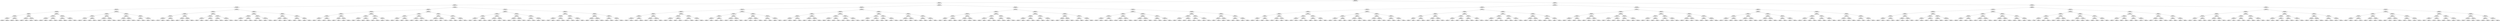 ## [header material...]
## Command to get the layout: "dot -Teps thisfile > thisfile.eps"
graph "test"
{
node [shape="rectangle", fontsize=10, width=".2", height=".2", margin=0];
graph[fontsize=8];

n000 [label="clustersize = 14060
splitting feature:
((-0.0186,0.386)-(0.0596,-0.808))"] ;
n000 -- n001 ;
n001 [label="clustersize = 9179
splitting feature:
((-0.114,0.535)-(-0.244,-0.169))"] ;
n001 -- n002 ;
n002 [label="clustersize = 5177
splitting feature:
((0.283,0.00823)-(-0.29,-0.288))"] ;
n002 -- n003 ;
n003 [label="clustersize = 2596
splitting feature:
((0.0794,0.776)-(0.00432,-0.778))"] ;
n003 -- n004 ;
n004 [label="clustersize = 2004
splitting feature:
((-0.269,0.911)-(0.183,-0.513))"] ;
n004 -- n005 ;
n005 [label="clustersize = 988
splitting feature:
((0.706,0.761)-(-0.95,0.845))"] ;
n005 -- n006 ;
n006 [label="clustersize = 458
splitting feature:
((0.309,0.668)-(0.2,0.213))"] ;
n006 -- n007 ;
n007 [label="clustersize = 249
splitting feature:
((0.614,0.18)-(0.0233,-0.197))"] ;
n007 -- n008 ;
n008 [label="clustersize = 83
splitting feature:
((0.811,-0.613)-(0.23,-0.912))"] ;
n008 -- n009 ;
n009 [label="clustersize = 22
pupil avg:
[ 0.75804126  0.23826893]"] ;
n008 -- n010 ;
n010 [label="clustersize = 61
pupil avg:
[ 0.56991607  0.23459993]"] ;
n007 -- n011 ;
n011 [label="clustersize = 166
splitting feature:
((0.438,0.667)-(-0.222,-0.749))"] ;
n011 -- n012 ;
n012 [label="clustersize = 145
pupil avg:
[ 0.52853185  0.16980226]"] ;
n011 -- n013 ;
n013 [label="clustersize = 21
pupil avg:
[ 0.31764886  0.01826701]"] ;
n006 -- n014 ;
n014 [label="clustersize = 209
splitting feature:
((0.169,0.766)-(0.292,0.118))"] ;
n014 -- n015 ;
n015 [label="clustersize = 113
splitting feature:
((0.0353,0.522)-(-0.484,-0.34))"] ;
n015 -- n016 ;
n016 [label="clustersize = 96
pupil avg:
[ 0.45656549  0.10710262]"] ;
n015 -- n017 ;
n017 [label="clustersize = 17
pupil avg:
[ 0.1835031  0.0727661]"] ;
n014 -- n018 ;
n018 [label="clustersize = 96
splitting feature:
((0.516,-0.614)-(-0.716,0.346))"] ;
n018 -- n019 ;
n019 [label="clustersize = 36
pupil avg:
[ 0.31195942  0.29482228]"] ;
n018 -- n020 ;
n020 [label="clustersize = 60
pupil avg:
[ 0.23655627  0.14022238]"] ;
n005 -- n021 ;
n021 [label="clustersize = 530
splitting feature:
((0.0323,0.759)-(0.161,0.173))"] ;
n021 -- n022 ;
n022 [label="clustersize = 325
splitting feature:
((-0.0973,0.214)-(-0.824,0.156))"] ;
n022 -- n023 ;
n023 [label="clustersize = 193
splitting feature:
((-0.624,-0.473)-(0.469,0.971))"] ;
n023 -- n024 ;
n024 [label="clustersize = 103
pupil avg:
[ 0.33671375 -0.00908004]"] ;
n023 -- n025 ;
n025 [label="clustersize = 90
pupil avg:
[ 0.54918949  0.00074614]"] ;
n022 -- n026 ;
n026 [label="clustersize = 132
splitting feature:
((0.183,-0.11)-(-0.495,0.737))"] ;
n026 -- n027 ;
n027 [label="clustersize = 70
pupil avg:
[ 0.54596514  0.02247409]"] ;
n026 -- n028 ;
n028 [label="clustersize = 62
pupil avg:
[ 0.5017039  -0.15208209]"] ;
n021 -- n029 ;
n029 [label="clustersize = 205
splitting feature:
((0.293,0.199)-(-0.949,0.988))"] ;
n029 -- n030 ;
n030 [label="clustersize = 170
splitting feature:
((-0.962,-0.787)-(0.884,-0.0818))"] ;
n030 -- n031 ;
n031 [label="clustersize = 50
pupil avg:
[ 0.30262351  0.04303625]"] ;
n030 -- n032 ;
n032 [label="clustersize = 120
pupil avg:
[ 0.09689098  0.03983497]"] ;
n029 -- n033 ;
n033 [label="clustersize = 35
splitting feature:
((-0.0355,0.863)-(-0.461,-0.377))"] ;
n033 -- n034 ;
n034 [label="clustersize = 20
pupil avg:
[ 0.55917131  0.04651302]"] ;
n033 -- n035 ;
n035 [label="clustersize = 15
pupil avg:
[ 0.38002576 -0.16474746]"] ;
n004 -- n036 ;
n036 [label="clustersize = 1016
splitting feature:
((0.504,0.127)-(-0.841,0.953))"] ;
n036 -- n037 ;
n037 [label="clustersize = 763
splitting feature:
((-0.573,0.46)-(0.045,-0.473))"] ;
n037 -- n038 ;
n038 [label="clustersize = 337
splitting feature:
((-0.706,-0.24)-(0.942,-0.885))"] ;
n038 -- n039 ;
n039 [label="clustersize = 282
splitting feature:
((-0.717,0.757)-(-0.3,0.569))"] ;
n039 -- n040 ;
n040 [label="clustersize = 116
pupil avg:
[ 0.30543543  0.19046454]"] ;
n039 -- n041 ;
n041 [label="clustersize = 166
pupil avg:
[ 0.11658918  0.15977494]"] ;
n038 -- n042 ;
n042 [label="clustersize = 55
splitting feature:
((0.999,0.0897)-(0.482,-0.26))"] ;
n042 -- n043 ;
n043 [label="clustersize = 6
pupil avg:
[ 0.10424316  0.06160196]"] ;
n042 -- n044 ;
n044 [label="clustersize = 49
pupil avg:
[ 0.48326731  0.17372856]"] ;
n037 -- n045 ;
n045 [label="clustersize = 426
splitting feature:
((0.526,0.31)-(-0.188,-0.19))"] ;
n045 -- n046 ;
n046 [label="clustersize = 197
splitting feature:
((0.0373,0.438)-(0.391,-0.953))"] ;
n046 -- n047 ;
n047 [label="clustersize = 168
pupil avg:
[ 0.13579639  0.23307104]"] ;
n046 -- n048 ;
n048 [label="clustersize = 29
pupil avg:
[-0.11111913  0.23987962]"] ;
n045 -- n049 ;
n049 [label="clustersize = 229
splitting feature:
((0.14,-0.214)-(-0.0686,0.783))"] ;
n049 -- n050 ;
n050 [label="clustersize = 108
pupil avg:
[ 0.05576257  0.13666449]"] ;
n049 -- n051 ;
n051 [label="clustersize = 121
pupil avg:
[ 0.21011099  0.09495188]"] ;
n036 -- n052 ;
n052 [label="clustersize = 253
splitting feature:
((0.505,-0.44)-(0.328,-0.885))"] ;
n052 -- n053 ;
n053 [label="clustersize = 143
splitting feature:
((0.0908,-0.589)-(0.427,0.0176))"] ;
n053 -- n054 ;
n054 [label="clustersize = 68
splitting feature:
((-0.127,-0.788)-(-0.792,0.86))"] ;
n054 -- n055 ;
n055 [label="clustersize = 15
pupil avg:
[ 0.14240997  0.03628466]"] ;
n054 -- n056 ;
n056 [label="clustersize = 53
pupil avg:
[ 0.42419912  0.08578792]"] ;
n053 -- n057 ;
n057 [label="clustersize = 75
splitting feature:
((0.993,0.298)-(-0.285,-0.708))"] ;
n057 -- n058 ;
n058 [label="clustersize = 25
pupil avg:
[ 0.66057467  0.14610724]"] ;
n057 -- n059 ;
n059 [label="clustersize = 50
pupil avg:
[ 0.50304372  0.12192383]"] ;
n052 -- n060 ;
n060 [label="clustersize = 110
splitting feature:
((0.893,-0.589)-(0.204,0.44))"] ;
n060 -- n061 ;
n061 [label="clustersize = 27
splitting feature:
((-0.217,0.803)-(0.607,0.199))"] ;
n061 -- n062 ;
n062 [label="clustersize = 21
pupil avg:
[ 0.10111436  0.05190443]"] ;
n061 -- n063 ;
n063 [label="clustersize = 6
pupil avg:
[ 0.18300708  0.19139449]"] ;
n060 -- n064 ;
n064 [label="clustersize = 83
splitting feature:
((-0.0488,-0.314)-(-0.796,0.844))"] ;
n064 -- n065 ;
n065 [label="clustersize = 41
pupil avg:
[ 0.19164937  0.03801952]"] ;
n064 -- n066 ;
n066 [label="clustersize = 42
pupil avg:
[ 0.39987554  0.12878076]"] ;
n003 -- n067 ;
n067 [label="clustersize = 592
splitting feature:
((0.164,-0.0815)-(-0.316,0.731))"] ;
n067 -- n068 ;
n068 [label="clustersize = 422
splitting feature:
((0.012,0.702)-(-0.56,-0.938))"] ;
n068 -- n069 ;
n069 [label="clustersize = 260
splitting feature:
((-0.0419,-0.0893)-(-0.335,-0.682))"] ;
n069 -- n070 ;
n070 [label="clustersize = 212
splitting feature:
((0.822,-0.331)-(-0.763,0.759))"] ;
n070 -- n071 ;
n071 [label="clustersize = 103
splitting feature:
((-0.576,-0.302)-(-0.534,0.653))"] ;
n071 -- n072 ;
n072 [label="clustersize = 67
pupil avg:
[-0.03211774  0.11587398]"] ;
n071 -- n073 ;
n073 [label="clustersize = 36
pupil avg:
[ 0.16540949  0.12783461]"] ;
n070 -- n074 ;
n074 [label="clustersize = 109
splitting feature:
((0.153,-0.925)-(0.815,-0.997))"] ;
n074 -- n075 ;
n075 [label="clustersize = 91
pupil avg:
[ 0.12224692  0.06955698]"] ;
n074 -- n076 ;
n076 [label="clustersize = 18
pupil avg:
[ 0.44061585  0.04567498]"] ;
n069 -- n077 ;
n077 [label="clustersize = 48
splitting feature:
((-0.976,0.471)-(0.288,0.142))"] ;
n077 -- n078 ;
n078 [label="clustersize = 18
splitting feature:
((-0.684,-0.27)-(0.261,0.63))"] ;
n078 -- n079 ;
n079 [label="clustersize = 11
pupil avg:
[ 0.23868632 -0.17042439]"] ;
n078 -- n080 ;
n080 [label="clustersize = 7
pupil avg:
[ 0.43782125 -0.02576131]"] ;
n077 -- n081 ;
n081 [label="clustersize = 30
splitting feature:
((-0.513,0.219)-(0.555,0.647))"] ;
n081 -- n082 ;
n082 [label="clustersize = 20
pupil avg:
[ 0.1074849   0.15904329]"] ;
n081 -- n083 ;
n083 [label="clustersize = 10
pupil avg:
[ 0.46768686  0.08105484]"] ;
n068 -- n084 ;
n084 [label="clustersize = 162
splitting feature:
((0.664,0.283)-(-0.208,0.849))"] ;
n084 -- n085 ;
n085 [label="clustersize = 66
splitting feature:
((0.221,0.155)-(-0.628,-0.339))"] ;
n085 -- n086 ;
n086 [label="clustersize = 24
splitting feature:
((-0.304,-0.647)-(0.477,0.925))"] ;
n086 -- n087 ;
n087 [label="clustersize = 18
pupil avg:
[-0.11643741  0.1523517 ]"] ;
n086 -- n088 ;
n088 [label="clustersize = 6
pupil avg:
[ 0.16457629  0.2587646 ]"] ;
n085 -- n089 ;
n089 [label="clustersize = 42
splitting feature:
((0.97,-0.961)-(0.193,0.602))"] ;
n089 -- n090 ;
n090 [label="clustersize = 7
pupil avg:
[-0.51309174 -0.09276927]"] ;
n089 -- n091 ;
n091 [label="clustersize = 35
pupil avg:
[-0.20650221  0.16801748]"] ;
n084 -- n092 ;
n092 [label="clustersize = 96
splitting feature:
((-0.268,-0.201)-(-0.278,-0.0104))"] ;
n092 -- n093 ;
n093 [label="clustersize = 45
splitting feature:
((0.182,0.312)-(-0.573,-0.261))"] ;
n093 -- n094 ;
n094 [label="clustersize = 31
pupil avg:
[ 0.17990212  0.10009949]"] ;
n093 -- n095 ;
n095 [label="clustersize = 14
pupil avg:
[ 0.03056277  0.10575547]"] ;
n092 -- n096 ;
n096 [label="clustersize = 51
splitting feature:
((0.0949,0.713)-(-0.628,0.762))"] ;
n096 -- n097 ;
n097 [label="clustersize = 26
pupil avg:
[-0.13590248  0.15068233]"] ;
n096 -- n098 ;
n098 [label="clustersize = 25
pupil avg:
[ 0.12051742  0.0631386 ]"] ;
n067 -- n099 ;
n099 [label="clustersize = 170
splitting feature:
((-0.125,0.438)-(-0.562,0.106))"] ;
n099 -- n100 ;
n100 [label="clustersize = 131
splitting feature:
((0.499,0.148)-(-0.338,0.594))"] ;
n100 -- n101 ;
n101 [label="clustersize = 23
splitting feature:
((0.421,-0.906)-(-0.564,0.984))"] ;
n101 -- n102 ;
n102 [label="clustersize = 8
splitting feature:
((0.198,0.805)-(-0.919,-0.209))"] ;
n102 -- n103 ;
n103 [label="clustersize = 4
pupil avg:
[ 0.17742722  0.23568843]"] ;
n102 -- n104 ;
n104 [label="clustersize = 4
pupil avg:
[-0.13471521  0.10593561]"] ;
n101 -- n105 ;
n105 [label="clustersize = 15
splitting feature:
((0.616,0.672)-(-0.432,-0.361))"] ;
n105 -- n106 ;
n106 [label="clustersize = 8
pupil avg:
[ 0.28307022  0.04694621]"] ;
n105 -- n107 ;
n107 [label="clustersize = 7
pupil avg:
[ 0.41327579  0.06829786]"] ;
n100 -- n108 ;
n108 [label="clustersize = 108
splitting feature:
((-0.0223,0.68)-(-0.315,-0.729))"] ;
n108 -- n109 ;
n109 [label="clustersize = 56
splitting feature:
((-0.957,-0.0291)-(-0.26,0.809))"] ;
n109 -- n110 ;
n110 [label="clustersize = 10
pupil avg:
[ 0.25441325 -0.03315485]"] ;
n109 -- n111 ;
n111 [label="clustersize = 46
pupil avg:
[ 0.44029418 -0.05011249]"] ;
n108 -- n112 ;
n112 [label="clustersize = 52
splitting feature:
((0.148,-0.731)-(-0.445,-0.0499))"] ;
n112 -- n113 ;
n113 [label="clustersize = 27
pupil avg:
[ 0.30433426 -0.00283341]"] ;
n112 -- n114 ;
n114 [label="clustersize = 25
pupil avg:
[ 0.21710272 -0.19425498]"] ;
n099 -- n115 ;
n115 [label="clustersize = 39
splitting feature:
((-0.733,-0.959)-(-0.525,0.787))"] ;
n115 -- n116 ;
n116 [label="clustersize = 16
splitting feature:
((0.117,0.554)-(0.574,-0.994))"] ;
n116 -- n117 ;
n117 [label="clustersize = 8
splitting feature:
((0.745,0.741)-(0.7,-0.477))"] ;
n117 -- n118 ;
n118 [label="clustersize = 4
pupil avg:
[ 0.05243939  0.18516494]"] ;
n117 -- n119 ;
n119 [label="clustersize = 4
pupil avg:
[ 0.19725023  0.21287523]"] ;
n116 -- n120 ;
n120 [label="clustersize = 8
splitting feature:
((-0.0633,0.816)-(0.341,-0.797))"] ;
n120 -- n121 ;
n121 [label="clustersize = 4
pupil avg:
[-0.19139683 -0.19204898]"] ;
n120 -- n122 ;
n122 [label="clustersize = 4
pupil avg:
[ 0.04330365  0.13142478]"] ;
n115 -- n123 ;
n123 [label="clustersize = 23
splitting feature:
((-0.0295,0.985)-(-0.139,-0.547))"] ;
n123 -- n124 ;
n124 [label="clustersize = 12
splitting feature:
((0.285,0.032)-(-0.173,0.895))"] ;
n124 -- n125 ;
n125 [label="clustersize = 7
pupil avg:
[ 0.12595197  0.09617291]"] ;
n124 -- n126 ;
n126 [label="clustersize = 5
pupil avg:
[ 0.27256581 -0.07488241]"] ;
n123 -- n127 ;
n127 [label="clustersize = 11
splitting feature:
((0.212,0.959)-(-0.59,0.891))"] ;
n127 -- n128 ;
n128 [label="clustersize = 5
pupil avg:
[ 0.30361328  0.02935819]"] ;
n127 -- n129 ;
n129 [label="clustersize = 6
pupil avg:
[ 0.26008154 -0.28310703]"] ;
n002 -- n130 ;
n130 [label="clustersize = 2581
splitting feature:
((-0.167,-0.446)-(-0.0405,0.401))"] ;
n130 -- n131 ;
n131 [label="clustersize = 473
splitting feature:
((-0.936,0.905)-(0.851,-0.405))"] ;
n131 -- n132 ;
n132 [label="clustersize = 314
splitting feature:
((-0.292,0.715)-(-0.265,0.358))"] ;
n132 -- n133 ;
n133 [label="clustersize = 110
splitting feature:
((0.292,0.419)-(-0.406,-0.716))"] ;
n133 -- n134 ;
n134 [label="clustersize = 54
splitting feature:
((-0.407,-0.102)-(-0.299,0.478))"] ;
n134 -- n135 ;
n135 [label="clustersize = 14
splitting feature:
((0.852,-0.224)-(0.727,0.767))"] ;
n135 -- n136 ;
n136 [label="clustersize = 8
pupil avg:
[ 0.10929275 -0.19387804]"] ;
n135 -- n137 ;
n137 [label="clustersize = 6
pupil avg:
[ 0.61888427 -0.11290714]"] ;
n134 -- n138 ;
n138 [label="clustersize = 40
splitting feature:
((-0.48,-0.00406)-(0.532,-0.102))"] ;
n138 -- n139 ;
n139 [label="clustersize = 31
pupil avg:
[ 0.61952797 -0.16773845]"] ;
n138 -- n140 ;
n140 [label="clustersize = 9
pupil avg:
[ 0.42087564  0.01585393]"] ;
n133 -- n141 ;
n141 [label="clustersize = 56
splitting feature:
((-0.412,-0.98)-(0.504,-0.0133))"] ;
n141 -- n142 ;
n142 [label="clustersize = 35
splitting feature:
((0.4,0.397)-(0.678,-0.451))"] ;
n142 -- n143 ;
n143 [label="clustersize = 21
pupil avg:
[ 0.04660846 -0.18871358]"] ;
n142 -- n144 ;
n144 [label="clustersize = 14
pupil avg:
[ 0.41122661 -0.17370372]"] ;
n141 -- n145 ;
n145 [label="clustersize = 21
splitting feature:
((0.42,0.751)-(-0.527,0.39))"] ;
n145 -- n146 ;
n146 [label="clustersize = 5
pupil avg:
[ 0.26337194 -0.03492921]"] ;
n145 -- n147 ;
n147 [label="clustersize = 16
pupil avg:
[ 0.50891365 -0.24626464]"] ;
n132 -- n148 ;
n148 [label="clustersize = 204
splitting feature:
((0.176,-0.698)-(-0.523,-0.749))"] ;
n148 -- n149 ;
n149 [label="clustersize = 91
splitting feature:
((-0.691,-0.578)-(0.282,-0.684))"] ;
n149 -- n150 ;
n150 [label="clustersize = 45
splitting feature:
((0.967,0.998)-(0.669,-0.838))"] ;
n150 -- n151 ;
n151 [label="clustersize = 27
pupil avg:
[ 0.27270983 -0.09914221]"] ;
n150 -- n152 ;
n152 [label="clustersize = 18
pupil avg:
[ 0.03334414 -0.03645368]"] ;
n149 -- n153 ;
n153 [label="clustersize = 46
splitting feature:
((-0.867,-0.736)-(-0.827,-0.628))"] ;
n153 -- n154 ;
n154 [label="clustersize = 16
pupil avg:
[ 0.2488552 -0.1289064]"] ;
n153 -- n155 ;
n155 [label="clustersize = 30
pupil avg:
[ 0.41362894 -0.02498228]"] ;
n148 -- n156 ;
n156 [label="clustersize = 113
splitting feature:
((-0.0219,0.249)-(-0.421,-0.836))"] ;
n156 -- n157 ;
n157 [label="clustersize = 76
splitting feature:
((-0.531,-0.248)-(0.31,-0.96))"] ;
n157 -- n158 ;
n158 [label="clustersize = 64
pupil avg:
[ 0.17478484 -0.17155683]"] ;
n157 -- n159 ;
n159 [label="clustersize = 12
pupil avg:
[-0.0328012  -0.01632846]"] ;
n156 -- n160 ;
n160 [label="clustersize = 37
splitting feature:
((-0.663,0.184)-(-0.12,0.81))"] ;
n160 -- n161 ;
n161 [label="clustersize = 18
pupil avg:
[-0.33694634 -0.20397089]"] ;
n160 -- n162 ;
n162 [label="clustersize = 19
pupil avg:
[ 0.03186271 -0.19324807]"] ;
n131 -- n163 ;
n163 [label="clustersize = 159
splitting feature:
((0.509,0.0879)-(-0.346,0.945))"] ;
n163 -- n164 ;
n164 [label="clustersize = 83
splitting feature:
((0.225,0.04)-(-0.393,-0.711))"] ;
n164 -- n165 ;
n165 [label="clustersize = 29
splitting feature:
((-0.559,0.804)-(-0.474,-0.782))"] ;
n165 -- n166 ;
n166 [label="clustersize = 10
splitting feature:
((0.117,0.645)-(-0.386,0.52))"] ;
n166 -- n167 ;
n167 [label="clustersize = 4
pupil avg:
[ 0.1440658   0.13664644]"] ;
n166 -- n168 ;
n168 [label="clustersize = 6
pupil avg:
[ 0.35770867 -0.03912433]"] ;
n165 -- n169 ;
n169 [label="clustersize = 19
splitting feature:
((0.18,-0.0704)-(0.0561,-0.387))"] ;
n169 -- n170 ;
n170 [label="clustersize = 10
pupil avg:
[ 0.01642543  0.04171971]"] ;
n169 -- n171 ;
n171 [label="clustersize = 9
pupil avg:
[-0.26961714 -0.0227188 ]"] ;
n164 -- n172 ;
n172 [label="clustersize = 54
splitting feature:
((-0.261,-0.976)-(0.641,-0.433))"] ;
n172 -- n173 ;
n173 [label="clustersize = 44
splitting feature:
((0.301,-0.533)-(-0.0149,-0.591))"] ;
n173 -- n174 ;
n174 [label="clustersize = 9
pupil avg:
[-0.19486761  0.04472415]"] ;
n173 -- n175 ;
n175 [label="clustersize = 35
pupil avg:
[-0.4312388  -0.15610371]"] ;
n172 -- n176 ;
n176 [label="clustersize = 10
splitting feature:
((-0.303,0.974)-(-0.112,-0.957))"] ;
n176 -- n177 ;
n177 [label="clustersize = 6
pupil avg:
[ 0.4388451  -0.01871872]"] ;
n176 -- n178 ;
n178 [label="clustersize = 4
pupil avg:
[-0.34722222 -0.13131313]"] ;
n163 -- n179 ;
n179 [label="clustersize = 76
splitting feature:
((-0.351,0.8)-(0.0407,-0.51))"] ;
n179 -- n180 ;
n180 [label="clustersize = 37
splitting feature:
((-0.357,0.705)-(-0.45,0.108))"] ;
n180 -- n181 ;
n181 [label="clustersize = 25
splitting feature:
((0.428,0.923)-(0.243,-0.00684))"] ;
n181 -- n182 ;
n182 [label="clustersize = 9
pupil avg:
[ 0.2754478  -0.11025569]"] ;
n181 -- n183 ;
n183 [label="clustersize = 16
pupil avg:
[ 0.57669674 -0.11577963]"] ;
n180 -- n184 ;
n184 [label="clustersize = 12
splitting feature:
((-0.886,-0.394)-(-0.825,-0.974))"] ;
n184 -- n185 ;
n185 [label="clustersize = 7
pupil avg:
[ 0.26750706 -0.127012  ]"] ;
n184 -- n186 ;
n186 [label="clustersize = 5
pupil avg:
[-0.34911111 -0.13211905]"] ;
n179 -- n187 ;
n187 [label="clustersize = 39
splitting feature:
((0.399,-0.347)-(-0.771,0.581))"] ;
n187 -- n188 ;
n188 [label="clustersize = 14
splitting feature:
((-0.541,-0.25)-(0.387,0.238))"] ;
n188 -- n189 ;
n189 [label="clustersize = 10
pupil avg:
[-0.2711611  -0.09193919]"] ;
n188 -- n190 ;
n190 [label="clustersize = 4
pupil avg:
[ 0.14367299  0.04325674]"] ;
n187 -- n191 ;
n191 [label="clustersize = 25
splitting feature:
((-0.167,-0.963)-(0.849,-0.206))"] ;
n191 -- n192 ;
n192 [label="clustersize = 14
pupil avg:
[ 0.10026424 -0.05757659]"] ;
n191 -- n193 ;
n193 [label="clustersize = 11
pupil avg:
[ 0.29860071 -0.10253218]"] ;
n130 -- n194 ;
n194 [label="clustersize = 2108
splitting feature:
((0.411,0.451)-(-0.991,0.773))"] ;
n194 -- n195 ;
n195 [label="clustersize = 990
splitting feature:
((-0.438,-0.885)-(-0.11,0.917))"] ;
n195 -- n196 ;
n196 [label="clustersize = 217
splitting feature:
((0.0724,-0.487)-(-0.039,0.547))"] ;
n196 -- n197 ;
n197 [label="clustersize = 58
splitting feature:
((0.721,0.105)-(-0.469,0.902))"] ;
n197 -- n198 ;
n198 [label="clustersize = 25
splitting feature:
((-0.0425,0.218)-(-0.571,-0.157))"] ;
n198 -- n199 ;
n199 [label="clustersize = 14
pupil avg:
[-0.11427557  0.02810441]"] ;
n198 -- n200 ;
n200 [label="clustersize = 11
pupil avg:
[-0.30562138  0.20378139]"] ;
n197 -- n201 ;
n201 [label="clustersize = 33
splitting feature:
((-0.248,0.465)-(0.462,0.598))"] ;
n201 -- n202 ;
n202 [label="clustersize = 26
pupil avg:
[ 0.17952663 -0.0097029 ]"] ;
n201 -- n203 ;
n203 [label="clustersize = 7
pupil avg:
[ 0.29291211  0.22363945]"] ;
n196 -- n204 ;
n204 [label="clustersize = 159
splitting feature:
((0.182,0.0151)-(-0.357,0.721))"] ;
n204 -- n205 ;
n205 [label="clustersize = 75
splitting feature:
((-0.605,0.741)-(-0.285,0.0181))"] ;
n205 -- n206 ;
n206 [label="clustersize = 18
pupil avg:
[ 0.30930994  0.07506754]"] ;
n205 -- n207 ;
n207 [label="clustersize = 57
pupil avg:
[ 0.10358921  0.01549612]"] ;
n204 -- n208 ;
n208 [label="clustersize = 84
splitting feature:
((-0.379,0.0617)-(0.216,0.5))"] ;
n208 -- n209 ;
n209 [label="clustersize = 40
pupil avg:
[ 0.36794761 -0.07901841]"] ;
n208 -- n210 ;
n210 [label="clustersize = 44
pupil avg:
[ 0.40128923  0.07414618]"] ;
n195 -- n211 ;
n211 [label="clustersize = 773
splitting feature:
((-0.328,0.717)-(0.339,0.637))"] ;
n211 -- n212 ;
n212 [label="clustersize = 446
splitting feature:
((-0.205,0.447)-(0.0372,0.223))"] ;
n212 -- n213 ;
n213 [label="clustersize = 238
splitting feature:
((-0.0059,0.358)-(-0.751,0.672))"] ;
n213 -- n214 ;
n214 [label="clustersize = 171
pupil avg:
[ 0.39586554 -0.06942914]"] ;
n213 -- n215 ;
n215 [label="clustersize = 67
pupil avg:
[ 0.58171715 -0.09979739]"] ;
n212 -- n216 ;
n216 [label="clustersize = 208
splitting feature:
((0.524,0.689)-(-0.908,0.774))"] ;
n216 -- n217 ;
n217 [label="clustersize = 119
pupil avg:
[ 0.35124345  0.09900892]"] ;
n216 -- n218 ;
n218 [label="clustersize = 89
pupil avg:
[ 0.23734047  0.01131797]"] ;
n211 -- n219 ;
n219 [label="clustersize = 327
splitting feature:
((-0.324,-0.321)-(-0.435,0.455))"] ;
n219 -- n220 ;
n220 [label="clustersize = 162
splitting feature:
((0.204,0.709)-(-0.388,-0.247))"] ;
n220 -- n221 ;
n221 [label="clustersize = 91
pupil avg:
[ 0.39373644  0.11230885]"] ;
n220 -- n222 ;
n222 [label="clustersize = 71
pupil avg:
[ 0.2301275   0.07980007]"] ;
n219 -- n223 ;
n223 [label="clustersize = 165
splitting feature:
((-0.884,-0.126)-(-0.182,0.936))"] ;
n223 -- n224 ;
n224 [label="clustersize = 37
pupil avg:
[ 0.32886631  0.09890611]"] ;
n223 -- n225 ;
n225 [label="clustersize = 128
pupil avg:
[ 0.44894569  0.16170794]"] ;
n194 -- n226 ;
n226 [label="clustersize = 1118
splitting feature:
((0.0163,0.643)-(-0.434,-0.45))"] ;
n226 -- n227 ;
n227 [label="clustersize = 708
splitting feature:
((0.119,0.262)-(-0.471,0.509))"] ;
n227 -- n228 ;
n228 [label="clustersize = 354
splitting feature:
((-0.113,-0.831)-(0.156,0.62))"] ;
n228 -- n229 ;
n229 [label="clustersize = 102
splitting feature:
((-0.753,0.0375)-(0.674,-0.937))"] ;
n229 -- n230 ;
n230 [label="clustersize = 65
pupil avg:
[ 0.24811434 -0.02670744]"] ;
n229 -- n231 ;
n231 [label="clustersize = 37
pupil avg:
[ 0.36058935 -0.11292722]"] ;
n228 -- n232 ;
n232 [label="clustersize = 252
splitting feature:
((0.311,-0.773)-(0.737,-0.937))"] ;
n232 -- n233 ;
n233 [label="clustersize = 153
pupil avg:
[ 0.38282281 -0.01442389]"] ;
n232 -- n234 ;
n234 [label="clustersize = 99
pupil avg:
[ 0.49707322 -0.05893517]"] ;
n227 -- n235 ;
n235 [label="clustersize = 354
splitting feature:
((-0.2,0.298)-(-0.973,0.776))"] ;
n235 -- n236 ;
n236 [label="clustersize = 227
splitting feature:
((-0.89,-0.339)-(0.212,-0.354))"] ;
n236 -- n237 ;
n237 [label="clustersize = 142
pupil avg:
[ 0.44978249 -0.18714417]"] ;
n236 -- n238 ;
n238 [label="clustersize = 85
pupil avg:
[ 0.5131392  -0.10440493]"] ;
n235 -- n239 ;
n239 [label="clustersize = 127
splitting feature:
((-0.607,-0.0499)-(0.964,-0.383))"] ;
n239 -- n240 ;
n240 [label="clustersize = 122
pupil avg:
[ 0.59759265 -0.1888651 ]"] ;
n239 -- n241 ;
n241 [label="clustersize = 5
pupil avg:
[ 0.18340855 -0.07276239]"] ;
n226 -- n242 ;
n242 [label="clustersize = 410
splitting feature:
((-0.4,-0.906)-(0.00183,0.627))"] ;
n242 -- n243 ;
n243 [label="clustersize = 205
splitting feature:
((0.049,0.665)-(0.782,-0.609))"] ;
n243 -- n244 ;
n244 [label="clustersize = 98
splitting feature:
((0.266,0.833)-(-0.195,-0.444))"] ;
n244 -- n245 ;
n245 [label="clustersize = 20
pupil avg:
[-0.04666918 -0.1646812 ]"] ;
n244 -- n246 ;
n246 [label="clustersize = 78
pupil avg:
[ 0.2244978  -0.15235929]"] ;
n243 -- n247 ;
n247 [label="clustersize = 107
splitting feature:
((-0.0564,-0.0396)-(-0.335,0.547))"] ;
n247 -- n248 ;
n248 [label="clustersize = 40
pupil avg:
[ 0.25642967 -0.01408514]"] ;
n247 -- n249 ;
n249 [label="clustersize = 67
pupil avg:
[ 0.30556124 -0.15942438]"] ;
n242 -- n250 ;
n250 [label="clustersize = 205
splitting feature:
((-0.128,-0.0299)-(-0.472,0.676))"] ;
n250 -- n251 ;
n251 [label="clustersize = 74
splitting feature:
((-0.912,0.183)-(-0.941,-0.517))"] ;
n251 -- n252 ;
n252 [label="clustersize = 58
pupil avg:
[ 0.25567249 -0.06218049]"] ;
n251 -- n253 ;
n253 [label="clustersize = 16
pupil avg:
[ 0.15853218 -0.18364117]"] ;
n250 -- n254 ;
n254 [label="clustersize = 131
splitting feature:
((-0.49,-0.283)-(-0.447,0.99))"] ;
n254 -- n255 ;
n255 [label="clustersize = 70
pupil avg:
[ 0.3367218  -0.19319181]"] ;
n254 -- n256 ;
n256 [label="clustersize = 61
pupil avg:
[ 0.45783478 -0.23914367]"] ;
n001 -- n257 ;
n257 [label="clustersize = 4002
splitting feature:
((-0.0935,-0.669)-(0.0487,0.53))"] ;
n257 -- n258 ;
n258 [label="clustersize = 1805
splitting feature:
((-0.236,0.695)-(-0.613,-0.959))"] ;
n258 -- n259 ;
n259 [label="clustersize = 1039
splitting feature:
((-0.267,-0.826)-(-0.972,0.496))"] ;
n259 -- n260 ;
n260 [label="clustersize = 605
splitting feature:
((0.201,-0.823)-(-0.137,-0.918))"] ;
n260 -- n261 ;
n261 [label="clustersize = 185
splitting feature:
((-0.245,0.336)-(0.317,0.167))"] ;
n261 -- n262 ;
n262 [label="clustersize = 122
splitting feature:
((-0.998,0.0206)-(-0.0493,0.814))"] ;
n262 -- n263 ;
n263 [label="clustersize = 30
splitting feature:
((0.531,-0.494)-(-0.0987,-0.838))"] ;
n263 -- n264 ;
n264 [label="clustersize = 13
pupil avg:
[-0.21112922 -0.14376319]"] ;
n263 -- n265 ;
n265 [label="clustersize = 17
pupil avg:
[ 0.07787974 -0.13543858]"] ;
n262 -- n266 ;
n266 [label="clustersize = 92
splitting feature:
((0.452,-0.739)-(-0.283,0.119))"] ;
n266 -- n267 ;
n267 [label="clustersize = 9
pupil avg:
[ 0.39995101 -0.19351521]"] ;
n266 -- n268 ;
n268 [label="clustersize = 83
pupil avg:
[ 0.07681666 -0.04553562]"] ;
n261 -- n269 ;
n269 [label="clustersize = 63
splitting feature:
((0.705,0.162)-(-0.831,-0.816))"] ;
n269 -- n270 ;
n270 [label="clustersize = 48
splitting feature:
((-0.385,-0.735)-(-0.657,0.147))"] ;
n270 -- n271 ;
n271 [label="clustersize = 20
pupil avg:
[-0.19344624  0.20294274]"] ;
n270 -- n272 ;
n272 [label="clustersize = 28
pupil avg:
[ 0.12471188  0.14240419]"] ;
n269 -- n273 ;
n273 [label="clustersize = 15
splitting feature:
((-0.0814,0.0344)-(-0.519,0.0469))"] ;
n273 -- n274 ;
n274 [label="clustersize = 9
pupil avg:
[ 0.06961863  0.04937478]"] ;
n273 -- n275 ;
n275 [label="clustersize = 6
pupil avg:
[ 0.1936923  -0.30254119]"] ;
n260 -- n276 ;
n276 [label="clustersize = 420
splitting feature:
((-0.432,0.741)-(0.365,0.36))"] ;
n276 -- n277 ;
n277 [label="clustersize = 256
splitting feature:
((0.39,-0.246)-(-0.376,0.909))"] ;
n277 -- n278 ;
n278 [label="clustersize = 97
splitting feature:
((-0.901,-0.511)-(0.573,-0.953))"] ;
n278 -- n279 ;
n279 [label="clustersize = 68
pupil avg:
[-0.19138738 -0.15490452]"] ;
n278 -- n280 ;
n280 [label="clustersize = 29
pupil avg:
[-0.04151279 -0.03266911]"] ;
n277 -- n281 ;
n281 [label="clustersize = 159
splitting feature:
((-0.0709,0.658)-(-0.154,-0.285))"] ;
n281 -- n282 ;
n282 [label="clustersize = 37
pupil avg:
[ 0.11026356 -0.16622361]"] ;
n281 -- n283 ;
n283 [label="clustersize = 122
pupil avg:
[-0.02981584 -0.13443001]"] ;
n276 -- n284 ;
n284 [label="clustersize = 164
splitting feature:
((-0.208,0.713)-(0.135,0.558))"] ;
n284 -- n285 ;
n285 [label="clustersize = 96
splitting feature:
((-0.91,0.622)-(-0.977,-0.488))"] ;
n285 -- n286 ;
n286 [label="clustersize = 43
pupil avg:
[  8.98102794e-02  -2.35138989e-05]"] ;
n285 -- n287 ;
n287 [label="clustersize = 53
pupil avg:
[-0.11841379 -0.05622512]"] ;
n284 -- n288 ;
n288 [label="clustersize = 68
splitting feature:
((0.447,-0.372)-(0.034,-0.256))"] ;
n288 -- n289 ;
n289 [label="clustersize = 15
pupil avg:
[ 0.02084356  0.20820615]"] ;
n288 -- n290 ;
n290 [label="clustersize = 53
pupil avg:
[-0.33146499 -0.00216625]"] ;
n259 -- n291 ;
n291 [label="clustersize = 434
splitting feature:
((-0.215,-0.771)-(0.392,-0.207))"] ;
n291 -- n292 ;
n292 [label="clustersize = 278
splitting feature:
((0.931,-0.0743)-(0.0705,-0.849))"] ;
n292 -- n293 ;
n293 [label="clustersize = 36
splitting feature:
((-0.301,-0.984)-(0.161,-0.758))"] ;
n293 -- n294 ;
n294 [label="clustersize = 22
splitting feature:
((-0.296,0.564)-(-0.221,-0.373))"] ;
n294 -- n295 ;
n295 [label="clustersize = 8
pupil avg:
[ 0.12531624 -0.16880914]"] ;
n294 -- n296 ;
n296 [label="clustersize = 14
pupil avg:
[-0.21753582 -0.11989173]"] ;
n293 -- n297 ;
n297 [label="clustersize = 14
splitting feature:
((0.0592,-0.608)-(-0.32,-0.342))"] ;
n297 -- n298 ;
n298 [label="clustersize = 5
pupil avg:
[ 0.55012685 -0.13280598]"] ;
n297 -- n299 ;
n299 [label="clustersize = 9
pupil avg:
[-0.04976462 -0.14701792]"] ;
n292 -- n300 ;
n300 [label="clustersize = 242
splitting feature:
((-0.0388,-0.173)-(0.351,-0.577))"] ;
n300 -- n301 ;
n301 [label="clustersize = 165
splitting feature:
((-0.864,0.167)-(-0.97,0.0883))"] ;
n301 -- n302 ;
n302 [label="clustersize = 67
pupil avg:
[ 0.20202818 -0.11607432]"] ;
n301 -- n303 ;
n303 [label="clustersize = 98
pupil avg:
[ 0.10087261 -0.18155049]"] ;
n300 -- n304 ;
n304 [label="clustersize = 77
splitting feature:
((-0.478,0.818)-(-0.691,0.834))"] ;
n304 -- n305 ;
n305 [label="clustersize = 39
pupil avg:
[ 0.21306183 -0.07918068]"] ;
n304 -- n306 ;
n306 [label="clustersize = 38
pupil avg:
[ 0.17743705 -0.0437617 ]"] ;
n291 -- n307 ;
n307 [label="clustersize = 156
splitting feature:
((-0.394,-0.628)-(-0.958,0.194))"] ;
n307 -- n308 ;
n308 [label="clustersize = 26
splitting feature:
((0.259,0.6)-(-0.696,-0.72))"] ;
n308 -- n309 ;
n309 [label="clustersize = 15
splitting feature:
((0.19,0.771)-(0.0919,-0.199))"] ;
n309 -- n310 ;
n310 [label="clustersize = 4
pupil avg:
[ 0.22112662  0.0038214 ]"] ;
n309 -- n311 ;
n311 [label="clustersize = 11
pupil avg:
[-0.24589114  0.12298342]"] ;
n308 -- n312 ;
n312 [label="clustersize = 11
splitting feature:
((0.418,0.205)-(0.0402,-0.732))"] ;
n312 -- n313 ;
n313 [label="clustersize = 6
pupil avg:
[ 0.08855872 -0.14001346]"] ;
n312 -- n314 ;
n314 [label="clustersize = 5
pupil avg:
[-0.26076342 -0.19595192]"] ;
n307 -- n315 ;
n315 [label="clustersize = 130
splitting feature:
((0.774,-0.769)-(-0.683,-0.646))"] ;
n315 -- n316 ;
n316 [label="clustersize = 21
splitting feature:
((-0.028,0.771)-(0.184,0.259))"] ;
n316 -- n317 ;
n317 [label="clustersize = 4
pupil avg:
[ 0.72826087 -0.1076087 ]"] ;
n316 -- n318 ;
n318 [label="clustersize = 17
pupil avg:
[ 0.21676148  0.06973081]"] ;
n315 -- n319 ;
n319 [label="clustersize = 109
splitting feature:
((-0.875,0.527)-(-0.344,-0.212))"] ;
n319 -- n320 ;
n320 [label="clustersize = 64
pupil avg:
[ 0.16138682 -0.00659617]"] ;
n319 -- n321 ;
n321 [label="clustersize = 45
pupil avg:
[ 0.10073888 -0.07119377]"] ;
n258 -- n322 ;
n322 [label="clustersize = 766
splitting feature:
((-0.684,-0.365)-(0.506,0.924))"] ;
n322 -- n323 ;
n323 [label="clustersize = 635
splitting feature:
((-0.28,0.0979)-(-0.0876,-0.463))"] ;
n323 -- n324 ;
n324 [label="clustersize = 217
splitting feature:
((-0.471,0.822)-(0.313,0.629))"] ;
n324 -- n325 ;
n325 [label="clustersize = 132
splitting feature:
((-0.298,0.859)-(0.625,-0.423))"] ;
n325 -- n326 ;
n326 [label="clustersize = 95
splitting feature:
((0.143,0.41)-(0.202,-0.261))"] ;
n326 -- n327 ;
n327 [label="clustersize = 26
pupil avg:
[ 0.20598073 -0.21961795]"] ;
n326 -- n328 ;
n328 [label="clustersize = 69
pupil avg:
[-0.00420067 -0.21206563]"] ;
n325 -- n329 ;
n329 [label="clustersize = 37
splitting feature:
((-0.337,0.107)-(-0.143,0.639))"] ;
n329 -- n330 ;
n330 [label="clustersize = 33
pupil avg:
[-0.20028568 -0.09676104]"] ;
n329 -- n331 ;
n331 [label="clustersize = 4
pupil avg:
[ 0.21843112 -0.03023791]"] ;
n324 -- n332 ;
n332 [label="clustersize = 85
splitting feature:
((-0.0612,0.833)-(-0.561,0.0198))"] ;
n332 -- n333 ;
n333 [label="clustersize = 29
splitting feature:
((0.0875,0.926)-(-0.356,-0.186))"] ;
n333 -- n334 ;
n334 [label="clustersize = 17
pupil avg:
[ 0.14205892 -0.02197569]"] ;
n333 -- n335 ;
n335 [label="clustersize = 12
pupil avg:
[-0.03152313 -0.06841253]"] ;
n332 -- n336 ;
n336 [label="clustersize = 56
splitting feature:
((0.645,-0.986)-(0.413,0.345))"] ;
n336 -- n337 ;
n337 [label="clustersize = 25
pupil avg:
[-0.3843378  -0.06582323]"] ;
n336 -- n338 ;
n338 [label="clustersize = 31
pupil avg:
[-0.13987226 -0.05304228]"] ;
n323 -- n339 ;
n339 [label="clustersize = 418
splitting feature:
((-0.548,-0.723)-(0.0415,0.861))"] ;
n339 -- n340 ;
n340 [label="clustersize = 374
splitting feature:
((-0.228,0.294)-(0.00795,-0.885))"] ;
n340 -- n341 ;
n341 [label="clustersize = 195
splitting feature:
((-0.0739,0.33)-(-0.00242,-0.442))"] ;
n341 -- n342 ;
n342 [label="clustersize = 48
pupil avg:
[-0.1973095 -0.0666098]"] ;
n341 -- n343 ;
n343 [label="clustersize = 147
pupil avg:
[-0.39242833 -0.0764513 ]"] ;
n340 -- n344 ;
n344 [label="clustersize = 179
splitting feature:
((-0.184,-0.333)-(-0.46,0.847))"] ;
n344 -- n345 ;
n345 [label="clustersize = 175
pupil avg:
[-0.3256527   0.06551401]"] ;
n344 -- n346 ;
n346 [label="clustersize = 4
pupil avg:
[ 0.21714976  0.00157005]"] ;
n339 -- n347 ;
n347 [label="clustersize = 44
splitting feature:
((-0.0402,-0.438)-(0.00917,0.285))"] ;
n347 -- n348 ;
n348 [label="clustersize = 29
splitting feature:
((0.172,0.68)-(0.973,-0.0698))"] ;
n348 -- n349 ;
n349 [label="clustersize = 17
pupil avg:
[-0.054885    0.00517173]"] ;
n348 -- n350 ;
n350 [label="clustersize = 12
pupil avg:
[-0.39188072  0.02755584]"] ;
n347 -- n351 ;
n351 [label="clustersize = 15
splitting feature:
((-0.168,0.265)-(0.557,-0.595))"] ;
n351 -- n352 ;
n352 [label="clustersize = 11
pupil avg:
[ 0.03731252  0.01884476]"] ;
n351 -- n353 ;
n353 [label="clustersize = 4
pupil avg:
[ 0.48121319  0.10139792]"] ;
n322 -- n354 ;
n354 [label="clustersize = 131
splitting feature:
((-0.262,0.373)-(-0.409,-0.877))"] ;
n354 -- n355 ;
n355 [label="clustersize = 81
splitting feature:
((-0.47,0.0859)-(-0.664,-0.23))"] ;
n355 -- n356 ;
n356 [label="clustersize = 60
splitting feature:
((-0.959,0.704)-(0.734,-0.694))"] ;
n356 -- n357 ;
n357 [label="clustersize = 43
splitting feature:
((0.197,-0.68)-(0.241,0.621))"] ;
n357 -- n358 ;
n358 [label="clustersize = 30
pupil avg:
[ 0.20146481 -0.08511124]"] ;
n357 -- n359 ;
n359 [label="clustersize = 13
pupil avg:
[ 0.04604007 -0.19624498]"] ;
n356 -- n360 ;
n360 [label="clustersize = 17
splitting feature:
((-0.385,0.451)-(0.0374,-0.658))"] ;
n360 -- n361 ;
n361 [label="clustersize = 5
pupil avg:
[ 0.10433211 -0.24503541]"] ;
n360 -- n362 ;
n362 [label="clustersize = 12
pupil avg:
[-0.1372491 -0.0361363]"] ;
n355 -- n363 ;
n363 [label="clustersize = 21
splitting feature:
((0.379,-0.251)-(-0.958,-0.728))"] ;
n363 -- n364 ;
n364 [label="clustersize = 8
splitting feature:
((-0.927,0.793)-(0.665,0.288))"] ;
n364 -- n365 ;
n365 [label="clustersize = 4
pupil avg:
[ 0.75227273  0.30568182]"] ;
n364 -- n366 ;
n366 [label="clustersize = 4
pupil avg:
[ 0.46904762  0.175     ]"] ;
n363 -- n367 ;
n367 [label="clustersize = 13
splitting feature:
((-0.102,0.594)-(-0.873,0.304))"] ;
n367 -- n368 ;
n368 [label="clustersize = 4
pupil avg:
[-0.05075023 -0.19160724]"] ;
n367 -- n369 ;
n369 [label="clustersize = 9
pupil avg:
[ 0.1381139  -0.00338404]"] ;
n354 -- n370 ;
n370 [label="clustersize = 50
splitting feature:
((0.811,0.927)-(0.341,-0.266))"] ;
n370 -- n371 ;
n371 [label="clustersize = 25
splitting feature:
((-0.0575,0.742)-(-0.46,-0.123))"] ;
n371 -- n372 ;
n372 [label="clustersize = 8
splitting feature:
((-0.0964,0.758)-(-0.353,-0.684))"] ;
n372 -- n373 ;
n373 [label="clustersize = 4
pupil avg:
[ 0.1421657   0.05695328]"] ;
n372 -- n374 ;
n374 [label="clustersize = 4
pupil avg:
[-0.00349206 -0.08714286]"] ;
n371 -- n375 ;
n375 [label="clustersize = 17
splitting feature:
((-0.679,0.503)-(0.673,-0.789))"] ;
n375 -- n376 ;
n376 [label="clustersize = 12
pupil avg:
[-0.13193626 -0.23283122]"] ;
n375 -- n377 ;
n377 [label="clustersize = 5
pupil avg:
[-0.45294483 -0.12640249]"] ;
n370 -- n378 ;
n378 [label="clustersize = 25
splitting feature:
((0.375,0.783)-(-0.442,-0.669))"] ;
n378 -- n379 ;
n379 [label="clustersize = 14
splitting feature:
((-0.265,0.379)-(-0.636,0.335))"] ;
n379 -- n380 ;
n380 [label="clustersize = 10
pupil avg:
[-0.16749828  0.20584462]"] ;
n379 -- n381 ;
n381 [label="clustersize = 4
pupil avg:
[ 0.43468288  0.19265702]"] ;
n378 -- n382 ;
n382 [label="clustersize = 11
splitting feature:
((-0.833,-0.683)-(-0.762,-0.233))"] ;
n382 -- n383 ;
n383 [label="clustersize = 7
pupil avg:
[-0.45992484  0.00102141]"] ;
n382 -- n384 ;
n384 [label="clustersize = 4
pupil avg:
[-0.24156299  0.10922351]"] ;
n257 -- n385 ;
n385 [label="clustersize = 2197
splitting feature:
((-0.687,-0.355)-(0.558,-0.184))"] ;
n385 -- n386 ;
n386 [label="clustersize = 1354
splitting feature:
((0.256,-0.22)-(-0.402,0.871))"] ;
n386 -- n387 ;
n387 [label="clustersize = 753
splitting feature:
((-0.925,-0.162)-(0.104,0.648))"] ;
n387 -- n388 ;
n388 [label="clustersize = 355
splitting feature:
((0.0506,-0.972)-(-0.107,0.835))"] ;
n388 -- n389 ;
n389 [label="clustersize = 215
splitting feature:
((-0.803,0.28)-(-0.286,-0.346))"] ;
n389 -- n390 ;
n390 [label="clustersize = 59
splitting feature:
((0.304,0.932)-(0.495,0.167))"] ;
n390 -- n391 ;
n391 [label="clustersize = 17
pupil avg:
[ 0.10032106  0.07837745]"] ;
n390 -- n392 ;
n392 [label="clustersize = 42
pupil avg:
[-0.1598859  -0.01193144]"] ;
n389 -- n393 ;
n393 [label="clustersize = 156
splitting feature:
((-0.451,0.0319)-(-0.205,0.572))"] ;
n393 -- n394 ;
n394 [label="clustersize = 110
pupil avg:
[-0.30395973 -0.11584819]"] ;
n393 -- n395 ;
n395 [label="clustersize = 46
pupil avg:
[-0.18320396 -0.03995205]"] ;
n388 -- n396 ;
n396 [label="clustersize = 140
splitting feature:
((-0.504,0.272)-(-0.88,0.966))"] ;
n396 -- n397 ;
n397 [label="clustersize = 98
splitting feature:
((0.47,0.718)-(0.899,-0.316))"] ;
n397 -- n398 ;
n398 [label="clustersize = 46
pupil avg:
[ 0.01033222 -0.10012617]"] ;
n397 -- n399 ;
n399 [label="clustersize = 52
pupil avg:
[-0.20676435 -0.13108416]"] ;
n396 -- n400 ;
n400 [label="clustersize = 42
splitting feature:
((-0.877,-0.733)-(0.504,0.582))"] ;
n400 -- n401 ;
n401 [label="clustersize = 27
pupil avg:
[ 0.0668591  -0.06955629]"] ;
n400 -- n402 ;
n402 [label="clustersize = 15
pupil avg:
[ 0.32491954  0.00970527]"] ;
n387 -- n403 ;
n403 [label="clustersize = 398
splitting feature:
((-0.859,0.823)-(-0.753,-0.368))"] ;
n403 -- n404 ;
n404 [label="clustersize = 78
splitting feature:
((0.183,-0.973)-(0.71,-0.414))"] ;
n404 -- n405 ;
n405 [label="clustersize = 42
splitting feature:
((0.0318,0.871)-(0.201,-0.199))"] ;
n405 -- n406 ;
n406 [label="clustersize = 15
pupil avg:
[ 0.34056896  0.05039405]"] ;
n405 -- n407 ;
n407 [label="clustersize = 27
pupil avg:
[ 0.04909709  0.0225798 ]"] ;
n404 -- n408 ;
n408 [label="clustersize = 36
splitting feature:
((0.404,0.242)-(-0.802,0.339))"] ;
n408 -- n409 ;
n409 [label="clustersize = 7
pupil avg:
[ 0.20947695  0.05737893]"] ;
n408 -- n410 ;
n410 [label="clustersize = 29
pupil avg:
[ 0.47948848  0.08555678]"] ;
n403 -- n411 ;
n411 [label="clustersize = 320
splitting feature:
((0.149,0.847)-(0.462,-0.5))"] ;
n411 -- n412 ;
n412 [label="clustersize = 180
splitting feature:
((0.915,-0.496)-(-0.288,0.301))"] ;
n412 -- n413 ;
n413 [label="clustersize = 31
pupil avg:
[ 0.2620406   0.15917316]"] ;
n412 -- n414 ;
n414 [label="clustersize = 149
pupil avg:
[ 0.04679317  0.02536588]"] ;
n411 -- n415 ;
n415 [label="clustersize = 140
splitting feature:
((0.115,0.952)-(0.408,0.361))"] ;
n415 -- n416 ;
n416 [label="clustersize = 38
pupil avg:
[ 0.03033595  0.0841408 ]"] ;
n415 -- n417 ;
n417 [label="clustersize = 102
pupil avg:
[-0.13627729  0.03491143]"] ;
n386 -- n418 ;
n418 [label="clustersize = 601
splitting feature:
((0.0989,-0.551)-(-0.391,0.102))"] ;
n418 -- n419 ;
n419 [label="clustersize = 136
splitting feature:
((-0.354,-0.876)-(-0.296,0.532))"] ;
n419 -- n420 ;
n420 [label="clustersize = 51
splitting feature:
((-0.551,0.568)-(0.616,0.838))"] ;
n420 -- n421 ;
n421 [label="clustersize = 42
splitting feature:
((0.504,-0.345)-(0.956,0.263))"] ;
n421 -- n422 ;
n422 [label="clustersize = 37
pupil avg:
[ 0.03829168  0.06704982]"] ;
n421 -- n423 ;
n423 [label="clustersize = 5
pupil avg:
[-0.37875598 -0.01062937]"] ;
n420 -- n424 ;
n424 [label="clustersize = 9
splitting feature:
((-0.347,0.605)-(-0.658,-0.14))"] ;
n424 -- n425 ;
n425 [label="clustersize = 4
pupil avg:
[-0.30852691 -0.16977352]"] ;
n424 -- n426 ;
n426 [label="clustersize = 5
pupil avg:
[-0.38115928  0.02541062]"] ;
n419 -- n427 ;
n427 [label="clustersize = 85
splitting feature:
((0.12,0.277)-(0.0464,-0.836))"] ;
n427 -- n428 ;
n428 [label="clustersize = 71
splitting feature:
((-0.337,0.645)-(0.232,0.14))"] ;
n428 -- n429 ;
n429 [label="clustersize = 24
pupil avg:
[ 0.30165652 -0.05687768]"] ;
n428 -- n430 ;
n430 [label="clustersize = 47
pupil avg:
[ 0.12532359  0.06460558]"] ;
n427 -- n431 ;
n431 [label="clustersize = 14
splitting feature:
((0.258,0.185)-(-0.508,-0.568))"] ;
n431 -- n432 ;
n432 [label="clustersize = 5
pupil avg:
[ 0.29431447 -0.02924715]"] ;
n431 -- n433 ;
n433 [label="clustersize = 9
pupil avg:
[ 0.57760968 -0.1227598 ]"] ;
n418 -- n434 ;
n434 [label="clustersize = 465
splitting feature:
((-0.927,0.258)-(-0.305,-0.522))"] ;
n434 -- n435 ;
n435 [label="clustersize = 236
splitting feature:
((0.87,-0.854)-(-0.513,-0.709))"] ;
n435 -- n436 ;
n436 [label="clustersize = 43
splitting feature:
((-0.43,0.86)-(-0.373,0.398))"] ;
n436 -- n437 ;
n437 [label="clustersize = 18
pupil avg:
[ 0.68048436 -0.19516178]"] ;
n436 -- n438 ;
n438 [label="clustersize = 25
pupil avg:
[ 0.43254319 -0.18742428]"] ;
n435 -- n439 ;
n439 [label="clustersize = 193
splitting feature:
((-0.95,0.891)-(0.345,-0.25))"] ;
n439 -- n440 ;
n440 [label="clustersize = 151
pupil avg:
[ 0.27538848 -0.16130069]"] ;
n439 -- n441 ;
n441 [label="clustersize = 42
pupil avg:
[ 0.00088898 -0.17041425]"] ;
n434 -- n442 ;
n442 [label="clustersize = 229
splitting feature:
((-0.529,0.707)-(-0.417,-0.947))"] ;
n442 -- n443 ;
n443 [label="clustersize = 141
splitting feature:
((0.273,-0.827)-(-0.178,0.192))"] ;
n443 -- n444 ;
n444 [label="clustersize = 13
pupil avg:
[ 0.2547322   0.08203858]"] ;
n443 -- n445 ;
n445 [label="clustersize = 128
pupil avg:
[ 0.18086866 -0.18274227]"] ;
n442 -- n446 ;
n446 [label="clustersize = 88
splitting feature:
((0.732,-0.532)-(-0.945,0.331))"] ;
n446 -- n447 ;
n447 [label="clustersize = 20
pupil avg:
[ 0.3098906  -0.18558387]"] ;
n446 -- n448 ;
n448 [label="clustersize = 68
pupil avg:
[-0.13066202 -0.195924  ]"] ;
n385 -- n449 ;
n449 [label="clustersize = 843
splitting feature:
((-0.174,-0.349)-(0.213,0.983))"] ;
n449 -- n450 ;
n450 [label="clustersize = 541
splitting feature:
((-0.449,0.626)-(-0.442,-0.442))"] ;
n450 -- n451 ;
n451 [label="clustersize = 215
splitting feature:
((0.736,-0.399)-(-0.829,0.372))"] ;
n451 -- n452 ;
n452 [label="clustersize = 116
splitting feature:
((-0.582,-0.0407)-(-0.928,0.686))"] ;
n452 -- n453 ;
n453 [label="clustersize = 85
splitting feature:
((0.771,0.373)-(-0.885,0.0126))"] ;
n453 -- n454 ;
n454 [label="clustersize = 69
pupil avg:
[ 0.28119476  0.24148954]"] ;
n453 -- n455 ;
n455 [label="clustersize = 16
pupil avg:
[ 0.4626736  -0.10089175]"] ;
n452 -- n456 ;
n456 [label="clustersize = 31
splitting feature:
((-0.477,-0.409)-(0.788,0.117))"] ;
n456 -- n457 ;
n457 [label="clustersize = 6
pupil avg:
[ 0.32681236 -0.02753448]"] ;
n456 -- n458 ;
n458 [label="clustersize = 25
pupil avg:
[-0.12696557  0.17985547]"] ;
n451 -- n459 ;
n459 [label="clustersize = 99
splitting feature:
((-0.404,0.713)-(0.0451,0.183))"] ;
n459 -- n460 ;
n460 [label="clustersize = 47
splitting feature:
((-0.471,0.988)-(-0.0579,0.165))"] ;
n460 -- n461 ;
n461 [label="clustersize = 24
pupil avg:
[ 0.5042131  -0.09569293]"] ;
n460 -- n462 ;
n462 [label="clustersize = 23
pupil avg:
[ 0.16851403 -0.13660386]"] ;
n459 -- n463 ;
n463 [label="clustersize = 52
splitting feature:
((0.557,0.849)-(-0.117,-0.934))"] ;
n463 -- n464 ;
n464 [label="clustersize = 21
pupil avg:
[ 0.20509299  0.00424429]"] ;
n463 -- n465 ;
n465 [label="clustersize = 31
pupil avg:
[-0.03764873 -0.06322667]"] ;
n450 -- n466 ;
n466 [label="clustersize = 326
splitting feature:
((-0.385,-0.592)-(-0.681,0.603))"] ;
n466 -- n467 ;
n467 [label="clustersize = 263
splitting feature:
((-0.916,0.552)-(0.859,0.0916))"] ;
n467 -- n468 ;
n468 [label="clustersize = 93
splitting feature:
((-0.95,0.923)-(-0.0507,-0.101))"] ;
n468 -- n469 ;
n469 [label="clustersize = 15
pupil avg:
[ 0.31674495 -0.03193046]"] ;
n468 -- n470 ;
n470 [label="clustersize = 78
pupil avg:
[-0.05057497 -0.02559424]"] ;
n467 -- n471 ;
n471 [label="clustersize = 170
splitting feature:
((0.305,0.425)-(-0.882,-0.0307))"] ;
n471 -- n472 ;
n472 [label="clustersize = 136
pupil avg:
[-0.10469669  0.19651005]"] ;
n471 -- n473 ;
n473 [label="clustersize = 34
pupil avg:
[-0.17215569 -0.01351407]"] ;
n466 -- n474 ;
n474 [label="clustersize = 63
splitting feature:
((-0.0545,-0.487)-(0.101,0.94))"] ;
n474 -- n475 ;
n475 [label="clustersize = 43
splitting feature:
((-0.0827,0.835)-(0.882,0.323))"] ;
n475 -- n476 ;
n476 [label="clustersize = 29
pupil avg:
[ 0.2719412   0.06871539]"] ;
n475 -- n477 ;
n477 [label="clustersize = 14
pupil avg:
[-0.01019115  0.09795787]"] ;
n474 -- n478 ;
n478 [label="clustersize = 20
splitting feature:
((-0.379,-0.0345)-(-0.219,0.632))"] ;
n478 -- n479 ;
n479 [label="clustersize = 13
pupil avg:
[ 0.54887196  0.19655399]"] ;
n478 -- n480 ;
n480 [label="clustersize = 7
pupil avg:
[ 0.43390325 -0.04439055]"] ;
n449 -- n481 ;
n481 [label="clustersize = 302
splitting feature:
((0.781,-0.051)-(0.949,0.832))"] ;
n481 -- n482 ;
n482 [label="clustersize = 234
splitting feature:
((-0.16,-0.328)-(-0.919,-0.12))"] ;
n482 -- n483 ;
n483 [label="clustersize = 203
splitting feature:
((0.285,0.553)-(0.0815,0.0734))"] ;
n483 -- n484 ;
n484 [label="clustersize = 113
splitting feature:
((0.0377,-0.797)-(0.39,0.616))"] ;
n484 -- n485 ;
n485 [label="clustersize = 8
pupil avg:
[ 0.26776739  0.23591881]"] ;
n484 -- n486 ;
n486 [label="clustersize = 105
pupil avg:
[ 0.53374803  0.26851034]"] ;
n483 -- n487 ;
n487 [label="clustersize = 90
splitting feature:
((-0.594,0.788)-(0.494,0.259))"] ;
n487 -- n488 ;
n488 [label="clustersize = 30
pupil avg:
[ 0.50750054  0.17056055]"] ;
n487 -- n489 ;
n489 [label="clustersize = 60
pupil avg:
[ 0.26059374  0.21874869]"] ;
n482 -- n490 ;
n490 [label="clustersize = 31
splitting feature:
((-0.606,-0.951)-(-0.438,0.59))"] ;
n490 -- n491 ;
n491 [label="clustersize = 12
splitting feature:
((-0.764,0.592)-(-0.501,-0.936))"] ;
n491 -- n492 ;
n492 [label="clustersize = 7
pupil avg:
[ 0.66943735  0.22824537]"] ;
n491 -- n493 ;
n493 [label="clustersize = 5
pupil avg:
[-0.04610773  0.27891496]"] ;
n490 -- n494 ;
n494 [label="clustersize = 19
splitting feature:
((0.209,-0.519)-(0.633,-0.335))"] ;
n494 -- n495 ;
n495 [label="clustersize = 5
pupil avg:
[ 0.53119307  0.01153498]"] ;
n494 -- n496 ;
n496 [label="clustersize = 14
pupil avg:
[ 0.06877894 -0.11258686]"] ;
n481 -- n497 ;
n497 [label="clustersize = 68
splitting feature:
((0.124,0.748)-(0.792,0.906))"] ;
n497 -- n498 ;
n498 [label="clustersize = 50
splitting feature:
((-0.324,0.189)-(0.139,0.91))"] ;
n498 -- n499 ;
n499 [label="clustersize = 16
splitting feature:
((0.948,0.465)-(-0.117,-0.606))"] ;
n499 -- n500 ;
n500 [label="clustersize = 4
pupil avg:
[-0.09151246 -0.06162917]"] ;
n499 -- n501 ;
n501 [label="clustersize = 12
pupil avg:
[ 0.21763414  0.05427893]"] ;
n498 -- n502 ;
n502 [label="clustersize = 34
splitting feature:
((0.204,0.434)-(-0.663,-0.215))"] ;
n502 -- n503 ;
n503 [label="clustersize = 29
pupil avg:
[ 0.44665969  0.17985464]"] ;
n502 -- n504 ;
n504 [label="clustersize = 5
pupil avg:
[ 0.14643503  0.0537799 ]"] ;
n497 -- n505 ;
n505 [label="clustersize = 18
splitting feature:
((0.503,-0.874)-(0.451,0.687))"] ;
n505 -- n506 ;
n506 [label="clustersize = 9
splitting feature:
((0.354,0.266)-(-0.39,-0.701))"] ;
n506 -- n507 ;
n507 [label="clustersize = 4
pupil avg:
[-0.0296313  0.3120202]"] ;
n506 -- n508 ;
n508 [label="clustersize = 5
pupil avg:
[-0.23694284  0.32846681]"] ;
n505 -- n509 ;
n509 [label="clustersize = 9
splitting feature:
((0.313,-0.756)-(-0.939,0.415))"] ;
n509 -- n510 ;
n510 [label="clustersize = 4
pupil avg:
[ 0.27918602  0.19708606]"] ;
n509 -- n511 ;
n511 [label="clustersize = 5
pupil avg:
[ 0.01008323 -0.06364794]"] ;
n000 -- n512 ;
n512 [label="clustersize = 4881
splitting feature:
((-0.818,0.594)-(0.471,-0.207))"] ;
n512 -- n513 ;
n513 [label="clustersize = 2077
splitting feature:
((0.696,-0.802)-(-0.362,-0.813))"] ;
n513 -- n514 ;
n514 [label="clustersize = 386
splitting feature:
((-0.286,0.452)-(-0.831,-0.294))"] ;
n514 -- n515 ;
n515 [label="clustersize = 209
splitting feature:
((0.181,0.0272)-(-0.104,0.512))"] ;
n515 -- n516 ;
n516 [label="clustersize = 75
splitting feature:
((-0.468,-0.47)-(0.424,0.0805))"] ;
n516 -- n517 ;
n517 [label="clustersize = 36
splitting feature:
((-0.505,-0.583)-(-0.304,-0.167))"] ;
n517 -- n518 ;
n518 [label="clustersize = 17
splitting feature:
((0.187,0.199)-(0.149,-0.57))"] ;
n518 -- n519 ;
n519 [label="clustersize = 9
splitting feature:
((0.171,-0.885)-(-0.38,-0.747))"] ;
n519 -- n520 ;
n520 [label="clustersize = 5
pupil avg:
[ 0.03964756  0.12863536]"] ;
n519 -- n521 ;
n521 [label="clustersize = 4
pupil avg:
[-0.18709936  0.07211538]"] ;
n518 -- n522 ;
n522 [label="clustersize = 8
splitting feature:
((-0.797,0.366)-(0.491,-0.44))"] ;
n522 -- n523 ;
n523 [label="clustersize = 4
pupil avg:
[-0.20131266 -0.00122744]"] ;
n522 -- n524 ;
n524 [label="clustersize = 4
pupil avg:
[-0.48111812  0.2966408 ]"] ;
n517 -- n525 ;
n525 [label="clustersize = 19
splitting feature:
((-0.644,0.0198)-(-0.483,-0.461))"] ;
n525 -- n526 ;
n526 [label="clustersize = 8
splitting feature:
((0.197,0.242)-(-0.806,0.152))"] ;
n526 -- n527 ;
n527 [label="clustersize = 4
pupil avg:
[ 0.31824119  0.19537238]"] ;
n526 -- n528 ;
n528 [label="clustersize = 4
pupil avg:
[ 0.04015893  0.0128465 ]"] ;
n525 -- n529 ;
n529 [label="clustersize = 11
splitting feature:
((0.514,-0.111)-(0.73,0.11))"] ;
n529 -- n530 ;
n530 [label="clustersize = 7
pupil avg:
[-0.01160683  0.06460782]"] ;
n529 -- n531 ;
n531 [label="clustersize = 4
pupil avg:
[-0.08952667 -0.23271136]"] ;
n516 -- n532 ;
n532 [label="clustersize = 39
splitting feature:
((0.0396,-0.378)-(-0.266,-0.645))"] ;
n532 -- n533 ;
n533 [label="clustersize = 21
splitting feature:
((-0.783,0.507)-(0.216,0.219))"] ;
n533 -- n534 ;
n534 [label="clustersize = 9
splitting feature:
((0.184,0.622)-(-0.428,0.981))"] ;
n534 -- n535 ;
n535 [label="clustersize = 4
pupil avg:
[ 0.5815617  0.0497922]"] ;
n534 -- n536 ;
n536 [label="clustersize = 5
pupil avg:
[ 0.84191176 -0.17508824]"] ;
n533 -- n537 ;
n537 [label="clustersize = 12
splitting feature:
((-0.152,0.9)-(-0.707,-0.103))"] ;
n537 -- n538 ;
n538 [label="clustersize = 6
pupil avg:
[ 0.31707077  0.18284236]"] ;
n537 -- n539 ;
n539 [label="clustersize = 6
pupil avg:
[ 0.04198179  0.22553074]"] ;
n532 -- n540 ;
n540 [label="clustersize = 18
splitting feature:
((0.335,0.212)-(-0.384,0.571))"] ;
n540 -- n541 ;
n541 [label="clustersize = 9
splitting feature:
((0.725,-0.914)-(-0.775,0.493))"] ;
n541 -- n542 ;
n542 [label="clustersize = 4
pupil avg:
[ 0.15595599  0.38744456]"] ;
n541 -- n543 ;
n543 [label="clustersize = 5
pupil avg:
[ 0.08350242  0.15251208]"] ;
n540 -- n544 ;
n544 [label="clustersize = 9
splitting feature:
((0.834,0.763)-(-0.95,-0.45))"] ;
n544 -- n545 ;
n545 [label="clustersize = 4
pupil avg:
[-0.00106838 -0.07939721]"] ;
n544 -- n546 ;
n546 [label="clustersize = 5
pupil avg:
[ 0.04636989  0.03977486]"] ;
n515 -- n547 ;
n547 [label="clustersize = 134
splitting feature:
((0.808,-0.704)-(0.71,-0.408))"] ;
n547 -- n548 ;
n548 [label="clustersize = 85
splitting feature:
((0.31,0.418)-(-0.128,0.91))"] ;
n548 -- n549 ;
n549 [label="clustersize = 19
splitting feature:
((-0.0848,0.652)-(-0.332,-0.045))"] ;
n549 -- n550 ;
n550 [label="clustersize = 10
splitting feature:
((0.776,-0.634)-(-0.0735,0.908))"] ;
n550 -- n551 ;
n551 [label="clustersize = 5
pupil avg:
[ 0.56415945 -0.21236652]"] ;
n550 -- n552 ;
n552 [label="clustersize = 5
pupil avg:
[ 0.4005747   0.09082016]"] ;
n549 -- n553 ;
n553 [label="clustersize = 9
splitting feature:
((0.54,0.513)-(-0.0539,0.78))"] ;
n553 -- n554 ;
n554 [label="clustersize = 5
pupil avg:
[-0.23128205  0.01832168]"] ;
n553 -- n555 ;
n555 [label="clustersize = 4
pupil avg:
[ 0.06806163 -0.11225716]"] ;
n548 -- n556 ;
n556 [label="clustersize = 66
splitting feature:
((-0.797,0.958)-(-0.375,-0.518))"] ;
n556 -- n557 ;
n557 [label="clustersize = 42
splitting feature:
((0.264,-0.734)-(-0.255,-0.579))"] ;
n557 -- n558 ;
n558 [label="clustersize = 28
pupil avg:
[ 0.72613034 -0.09723294]"] ;
n557 -- n559 ;
n559 [label="clustersize = 14
pupil avg:
[ 0.47031682 -0.11048336]"] ;
n556 -- n560 ;
n560 [label="clustersize = 24
splitting feature:
((-0.705,0.391)-(0.62,-0.673))"] ;
n560 -- n561 ;
n561 [label="clustersize = 11
pupil avg:
[ 0.24954765 -0.01858783]"] ;
n560 -- n562 ;
n562 [label="clustersize = 13
pupil avg:
[ 0.55045297 -0.05764689]"] ;
n547 -- n563 ;
n563 [label="clustersize = 49
splitting feature:
((0.529,0.696)-(-0.673,-0.606))"] ;
n563 -- n564 ;
n564 [label="clustersize = 21
splitting feature:
((-0.341,0.538)-(-0.205,-0.297))"] ;
n564 -- n565 ;
n565 [label="clustersize = 12
splitting feature:
((-0.077,0.4)-(-0.0316,0.882))"] ;
n565 -- n566 ;
n566 [label="clustersize = 8
pupil avg:
[ 0.50769174  0.05576831]"] ;
n565 -- n567 ;
n567 [label="clustersize = 4
pupil avg:
[ 0.73061924 -0.00337286]"] ;
n564 -- n568 ;
n568 [label="clustersize = 9
splitting feature:
((0.583,0.525)-(-0.787,-0.0409))"] ;
n568 -- n569 ;
n569 [label="clustersize = 4
pupil avg:
[ 0.05301455 -0.08073458]"] ;
n568 -- n570 ;
n570 [label="clustersize = 5
pupil avg:
[ 0.49960317  0.06178571]"] ;
n563 -- n571 ;
n571 [label="clustersize = 28
splitting feature:
((-0.875,0.926)-(-0.578,-0.494))"] ;
n571 -- n572 ;
n572 [label="clustersize = 14
splitting feature:
((-0.593,0.591)-(0.891,-0.302))"] ;
n572 -- n573 ;
n573 [label="clustersize = 10
pupil avg:
[ 0.5489585  -0.10290451]"] ;
n572 -- n574 ;
n574 [label="clustersize = 4
pupil avg:
[ 0.22049814  0.03806092]"] ;
n571 -- n575 ;
n575 [label="clustersize = 14
splitting feature:
((-0.379,0.501)-(0.683,-0.809))"] ;
n575 -- n576 ;
n576 [label="clustersize = 7
pupil avg:
[-0.38114538 -0.26236129]"] ;
n575 -- n577 ;
n577 [label="clustersize = 7
pupil avg:
[ 0.10178276 -0.00599989]"] ;
n514 -- n578 ;
n578 [label="clustersize = 177
splitting feature:
((-0.36,0.347)-(-0.996,0.835))"] ;
n578 -- n579 ;
n579 [label="clustersize = 81
splitting feature:
((-0.841,0.759)-(0.943,-0.37))"] ;
n579 -- n580 ;
n580 [label="clustersize = 49
splitting feature:
((-0.746,-0.998)-(0.32,-0.223))"] ;
n580 -- n581 ;
n581 [label="clustersize = 21
splitting feature:
((0.157,0.731)-(-0.338,0.257))"] ;
n581 -- n582 ;
n582 [label="clustersize = 13
splitting feature:
((0.958,0.76)-(0.744,0.44))"] ;
n582 -- n583 ;
n583 [label="clustersize = 8
pupil avg:
[-0.01329259  0.06296462]"] ;
n582 -- n584 ;
n584 [label="clustersize = 5
pupil avg:
[ 0.14125609  0.11184103]"] ;
n581 -- n585 ;
n585 [label="clustersize = 8
splitting feature:
((0.386,0.108)-(0.228,0.313))"] ;
n585 -- n586 ;
n586 [label="clustersize = 4
pupil avg:
[-0.03269484  0.01700028]"] ;
n585 -- n587 ;
n587 [label="clustersize = 4
pupil avg:
[-0.21666667 -0.21666667]"] ;
n580 -- n588 ;
n588 [label="clustersize = 28
splitting feature:
((-0.492,0.397)-(0.792,-0.427))"] ;
n588 -- n589 ;
n589 [label="clustersize = 16
splitting feature:
((-0.617,-0.359)-(-0.152,0.777))"] ;
n589 -- n590 ;
n590 [label="clustersize = 8
pupil avg:
[-0.00980155  0.1032576 ]"] ;
n589 -- n591 ;
n591 [label="clustersize = 8
pupil avg:
[ 0.02059233 -0.0415889 ]"] ;
n588 -- n592 ;
n592 [label="clustersize = 12
splitting feature:
((-0.434,-0.122)-(0.301,0.982))"] ;
n592 -- n593 ;
n593 [label="clustersize = 7
pupil avg:
[ 0.07030672  0.03634696]"] ;
n592 -- n594 ;
n594 [label="clustersize = 5
pupil avg:
[ 0.43849737  0.15244461]"] ;
n579 -- n595 ;
n595 [label="clustersize = 32
splitting feature:
((0.609,0.00284)-(0.277,0.934))"] ;
n595 -- n596 ;
n596 [label="clustersize = 16
splitting feature:
((0.373,-0.764)-(0.736,-0.783))"] ;
n596 -- n597 ;
n597 [label="clustersize = 8
splitting feature:
((0.336,0.51)-(-0.393,-0.708))"] ;
n597 -- n598 ;
n598 [label="clustersize = 4
pupil avg:
[-0.26896021  0.14584582]"] ;
n597 -- n599 ;
n599 [label="clustersize = 4
pupil avg:
[ 0.12746212  0.14221491]"] ;
n596 -- n600 ;
n600 [label="clustersize = 8
splitting feature:
((-0.608,-0.693)-(0.803,-0.98))"] ;
n600 -- n601 ;
n601 [label="clustersize = 4
pupil avg:
[-0.53019285  0.27723012]"] ;
n600 -- n602 ;
n602 [label="clustersize = 4
pupil avg:
[-0.30235043  0.05811966]"] ;
n595 -- n603 ;
n603 [label="clustersize = 16
splitting feature:
((-0.308,-0.615)-(0.232,0.561))"] ;
n603 -- n604 ;
n604 [label="clustersize = 8
splitting feature:
((0.0485,0.635)-(-0.601,0.815))"] ;
n604 -- n605 ;
n605 [label="clustersize = 4
pupil avg:
[ 0.01455521  0.13687863]"] ;
n604 -- n606 ;
n606 [label="clustersize = 4
pupil avg:
[ 0.16960227  0.1655303 ]"] ;
n603 -- n607 ;
n607 [label="clustersize = 8
splitting feature:
((0.416,0.838)-(0.135,0.747))"] ;
n607 -- n608 ;
n608 [label="clustersize = 4
pupil avg:
[-0.24512665  0.13574591]"] ;
n607 -- n609 ;
n609 [label="clustersize = 4
pupil avg:
[-0.03631734  0.12264362]"] ;
n578 -- n610 ;
n610 [label="clustersize = 96
splitting feature:
((0.0557,-0.195)-(0.367,0.52))"] ;
n610 -- n611 ;
n611 [label="clustersize = 61
splitting feature:
((-0.821,-0.816)-(-0.221,0.791))"] ;
n611 -- n612 ;
n612 [label="clustersize = 45
splitting feature:
((0.338,0.85)-(-0.0137,-0.154))"] ;
n612 -- n613 ;
n613 [label="clustersize = 15
splitting feature:
((-0.886,0.0903)-(-0.351,-0.772))"] ;
n613 -- n614 ;
n614 [label="clustersize = 11
pupil avg:
[-0.0025731   0.06595738]"] ;
n613 -- n615 ;
n615 [label="clustersize = 4
pupil avg:
[ 0.55444015  0.28223938]"] ;
n612 -- n616 ;
n616 [label="clustersize = 30
splitting feature:
((0.579,-0.785)-(0.0153,0.603))"] ;
n616 -- n617 ;
n617 [label="clustersize = 15
pupil avg:
[-0.21812249  0.12519399]"] ;
n616 -- n618 ;
n618 [label="clustersize = 15
pupil avg:
[-0.00924501  0.02555526]"] ;
n611 -- n619 ;
n619 [label="clustersize = 16
splitting feature:
((-0.576,0.957)-(-0.0959,0.618))"] ;
n619 -- n620 ;
n620 [label="clustersize = 8
splitting feature:
((-0.105,0.282)-(0.267,-0.725))"] ;
n620 -- n621 ;
n621 [label="clustersize = 4
pupil avg:
[ 0.77246266 -0.33150425]"] ;
n620 -- n622 ;
n622 [label="clustersize = 4
pupil avg:
[ 0.32732694 -0.08392533]"] ;
n619 -- n623 ;
n623 [label="clustersize = 8
splitting feature:
((0.367,-0.166)-(-0.28,-0.456))"] ;
n623 -- n624 ;
n624 [label="clustersize = 4
pupil avg:
[ 0.3598082   0.03574219]"] ;
n623 -- n625 ;
n625 [label="clustersize = 4
pupil avg:
[ 0.04240431  0.08454944]"] ;
n610 -- n626 ;
n626 [label="clustersize = 35
splitting feature:
((0.075,0.108)-(-0.643,0.376))"] ;
n626 -- n627 ;
n627 [label="clustersize = 18
splitting feature:
((0.265,-0.0963)-(-0.986,0.925))"] ;
n627 -- n628 ;
n628 [label="clustersize = 9
splitting feature:
((0.43,0.277)-(0.882,-0.306))"] ;
n628 -- n629 ;
n629 [label="clustersize = 5
pupil avg:
[ 0.36858033  0.20326244]"] ;
n628 -- n630 ;
n630 [label="clustersize = 4
pupil avg:
[-0.06162354  0.24808363]"] ;
n627 -- n631 ;
n631 [label="clustersize = 9
splitting feature:
((0.415,0.637)-(-0.606,-0.408))"] ;
n631 -- n632 ;
n632 [label="clustersize = 4
pupil avg:
[ 0.61875     0.21458333]"] ;
n631 -- n633 ;
n633 [label="clustersize = 5
pupil avg:
[ 0.35433783  0.12261946]"] ;
n626 -- n634 ;
n634 [label="clustersize = 17
splitting feature:
((-0.933,-0.0162)-(-0.238,-0.383))"] ;
n634 -- n635 ;
n635 [label="clustersize = 9
splitting feature:
((0.383,0.555)-(0.528,-0.992))"] ;
n635 -- n636 ;
n636 [label="clustersize = 4
pupil avg:
[ 0.55536953  0.05298643]"] ;
n635 -- n637 ;
n637 [label="clustersize = 5
pupil avg:
[ 0.90428571  0.21892857]"] ;
n634 -- n638 ;
n638 [label="clustersize = 8
splitting feature:
((0.343,-0.48)-(0.623,-0.215))"] ;
n638 -- n639 ;
n639 [label="clustersize = 4
pupil avg:
[ 0.52225084  0.23194181]"] ;
n638 -- n640 ;
n640 [label="clustersize = 4
pupil avg:
[ 0.22440008  0.13796632]"] ;
n513 -- n641 ;
n641 [label="clustersize = 1691
splitting feature:
((-0.365,-0.512)-(-0.855,-0.955))"] ;
n641 -- n642 ;
n642 [label="clustersize = 1151
splitting feature:
((-0.441,-0.317)-(0.157,-0.122))"] ;
n642 -- n643 ;
n643 [label="clustersize = 748
splitting feature:
((-0.178,0.159)-(-0.539,-0.795))"] ;
n643 -- n644 ;
n644 [label="clustersize = 453
splitting feature:
((-0.301,-0.859)-(-0.501,0.0485))"] ;
n644 -- n645 ;
n645 [label="clustersize = 193
splitting feature:
((-0.0104,-0.786)-(-0.0307,-0.372))"] ;
n645 -- n646 ;
n646 [label="clustersize = 112
splitting feature:
((-0.0449,0.225)-(0.0904,-0.749))"] ;
n646 -- n647 ;
n647 [label="clustersize = 63
pupil avg:
[ 0.04352549 -0.14540674]"] ;
n646 -- n648 ;
n648 [label="clustersize = 49
pupil avg:
[-0.09734832 -0.16151047]"] ;
n645 -- n649 ;
n649 [label="clustersize = 81
splitting feature:
((-0.204,-0.38)-(-0.136,0.447))"] ;
n649 -- n650 ;
n650 [label="clustersize = 64
pupil avg:
[-0.26100662 -0.16801812]"] ;
n649 -- n651 ;
n651 [label="clustersize = 17
pupil avg:
[-0.0297922  -0.06384659]"] ;
n644 -- n652 ;
n652 [label="clustersize = 260
splitting feature:
((-0.979,-0.818)-(0.785,-0.404))"] ;
n652 -- n653 ;
n653 [label="clustersize = 169
splitting feature:
((0.739,-0.631)-(-0.251,-0.852))"] ;
n653 -- n654 ;
n654 [label="clustersize = 12
pupil avg:
[-0.36535459 -0.21834913]"] ;
n653 -- n655 ;
n655 [label="clustersize = 157
pupil avg:
[ 0.01545632 -0.19899345]"] ;
n652 -- n656 ;
n656 [label="clustersize = 91
splitting feature:
((0.211,-0.992)-(0.327,0.877))"] ;
n656 -- n657 ;
n657 [label="clustersize = 64
pupil avg:
[ 0.1211183  -0.10754587]"] ;
n656 -- n658 ;
n658 [label="clustersize = 27
pupil avg:
[ 0.25347131  0.04909697]"] ;
n643 -- n659 ;
n659 [label="clustersize = 295
splitting feature:
((-0.184,0.762)-(-0.67,-0.389))"] ;
n659 -- n660 ;
n660 [label="clustersize = 96
splitting feature:
((0.0239,0.0967)-(-0.414,-0.934))"] ;
n660 -- n661 ;
n661 [label="clustersize = 33
splitting feature:
((-0.441,-0.477)-(-0.377,0.555))"] ;
n661 -- n662 ;
n662 [label="clustersize = 19
pupil avg:
[-0.11798614 -0.07447193]"] ;
n661 -- n663 ;
n663 [label="clustersize = 14
pupil avg:
[ 0.35882571 -0.18468062]"] ;
n660 -- n664 ;
n664 [label="clustersize = 63
splitting feature:
((0.0313,-0.975)-(0.331,-0.873))"] ;
n664 -- n665 ;
n665 [label="clustersize = 56
pupil avg:
[-0.24924234 -0.24413538]"] ;
n664 -- n666 ;
n666 [label="clustersize = 7
pupil avg:
[ 0.1506031  -0.15335849]"] ;
n659 -- n667 ;
n667 [label="clustersize = 199
splitting feature:
((0.414,0.482)-(-0.991,-0.878))"] ;
n667 -- n668 ;
n668 [label="clustersize = 62
splitting feature:
((0.109,0.202)-(0.91,0.691))"] ;
n668 -- n669 ;
n669 [label="clustersize = 44
pupil avg:
[-0.15856572  0.04456079]"] ;
n668 -- n670 ;
n670 [label="clustersize = 18
pupil avg:
[-0.37131852 -0.24807859]"] ;
n667 -- n671 ;
n671 [label="clustersize = 137
splitting feature:
((0.844,-0.265)-(-0.918,-0.55))"] ;
n671 -- n672 ;
n672 [label="clustersize = 11
pupil avg:
[-0.14238539 -0.05150393]"] ;
n671 -- n673 ;
n673 [label="clustersize = 126
pupil avg:
[-0.32957426 -0.25853887]"] ;
n642 -- n674 ;
n674 [label="clustersize = 403
splitting feature:
((-0.782,0.519)-(-0.119,-0.58))"] ;
n674 -- n675 ;
n675 [label="clustersize = 179
splitting feature:
((0.0819,0.29)-(-0.127,-0.153))"] ;
n675 -- n676 ;
n676 [label="clustersize = 58
splitting feature:
((0.375,0.413)-(-0.277,-0.344))"] ;
n676 -- n677 ;
n677 [label="clustersize = 25
splitting feature:
((0.688,-0.474)-(0.613,-0.181))"] ;
n677 -- n678 ;
n678 [label="clustersize = 12
pupil avg:
[ 0.20229651  0.10882133]"] ;
n677 -- n679 ;
n679 [label="clustersize = 13
pupil avg:
[-0.04177869  0.1477692 ]"] ;
n676 -- n680 ;
n680 [label="clustersize = 33
splitting feature:
((-0.056,-0.686)-(-0.338,0.754))"] ;
n680 -- n681 ;
n681 [label="clustersize = 23
pupil avg:
[ 0.10405343  0.01302226]"] ;
n680 -- n682 ;
n682 [label="clustersize = 10
pupil avg:
[ 0.33540281 -0.16110291]"] ;
n675 -- n683 ;
n683 [label="clustersize = 121
splitting feature:
((-0.384,0.0365)-(0.52,-0.536))"] ;
n683 -- n684 ;
n684 [label="clustersize = 93
splitting feature:
((-0.371,-0.0754)-(0.0271,0.821))"] ;
n684 -- n685 ;
n685 [label="clustersize = 69
pupil avg:
[-0.03951627 -0.07222498]"] ;
n684 -- n686 ;
n686 [label="clustersize = 24
pupil avg:
[ 0.1186171  -0.02151424]"] ;
n683 -- n687 ;
n687 [label="clustersize = 28
splitting feature:
((-0.277,0.169)-(0.934,-0.427))"] ;
n687 -- n688 ;
n688 [label="clustersize = 24
pupil avg:
[ 0.07677871  0.00283339]"] ;
n687 -- n689 ;
n689 [label="clustersize = 4
pupil avg:
[ 0.38825455  0.16416952]"] ;
n674 -- n690 ;
n690 [label="clustersize = 224
splitting feature:
((-0.421,-0.616)-(0.0592,0.125))"] ;
n690 -- n691 ;
n691 [label="clustersize = 64
splitting feature:
((-0.129,0.934)-(0.044,0.756))"] ;
n691 -- n692 ;
n692 [label="clustersize = 25
splitting feature:
((-0.223,0.431)-(-0.678,0.869))"] ;
n692 -- n693 ;
n693 [label="clustersize = 15
pupil avg:
[-0.22163357 -0.06150356]"] ;
n692 -- n694 ;
n694 [label="clustersize = 10
pupil avg:
[-0.47425689  0.06250822]"] ;
n691 -- n695 ;
n695 [label="clustersize = 39
splitting feature:
((0.841,0.832)-(0.45,-0.136))"] ;
n695 -- n696 ;
n696 [label="clustersize = 9
pupil avg:
[-0.08477005 -0.16461072]"] ;
n695 -- n697 ;
n697 [label="clustersize = 30
pupil avg:
[-0.14721119  0.01636416]"] ;
n690 -- n698 ;
n698 [label="clustersize = 160
splitting feature:
((0.0394,-0.325)-(-0.435,-0.882))"] ;
n698 -- n699 ;
n699 [label="clustersize = 94
splitting feature:
((-0.21,-0.838)-(-0.451,0.161))"] ;
n699 -- n700 ;
n700 [label="clustersize = 64
pupil avg:
[-0.09989371  0.01871608]"] ;
n699 -- n701 ;
n701 [label="clustersize = 30
pupil avg:
[ 0.05276199  0.00970791]"] ;
n698 -- n702 ;
n702 [label="clustersize = 66
splitting feature:
((0.0899,-0.989)-(0.686,-0.936))"] ;
n702 -- n703 ;
n703 [label="clustersize = 55
pupil avg:
[ 0.0146165  -0.03324032]"] ;
n702 -- n704 ;
n704 [label="clustersize = 11
pupil avg:
[ 0.14152998 -0.08556661]"] ;
n641 -- n705 ;
n705 [label="clustersize = 540
splitting feature:
((-0.259,0.0398)-(0.223,0.645))"] ;
n705 -- n706 ;
n706 [label="clustersize = 388
splitting feature:
((-0.934,0.45)-(-0.807,0.131))"] ;
n706 -- n707 ;
n707 [label="clustersize = 170
splitting feature:
((-0.632,-0.941)-(-0.0857,-0.179))"] ;
n707 -- n708 ;
n708 [label="clustersize = 87
splitting feature:
((-0.633,0.798)-(-0.695,0.315))"] ;
n708 -- n709 ;
n709 [label="clustersize = 61
splitting feature:
((-0.162,-0.266)-(-0.539,0.799))"] ;
n709 -- n710 ;
n710 [label="clustersize = 21
pupil avg:
[ 0.30579318 -0.11054099]"] ;
n709 -- n711 ;
n711 [label="clustersize = 40
pupil avg:
[ 0.59711002 -0.18329278]"] ;
n708 -- n712 ;
n712 [label="clustersize = 26
splitting feature:
((-0.607,-0.736)-(-0.49,0.173))"] ;
n712 -- n713 ;
n713 [label="clustersize = 13
pupil avg:
[ 0.28160997  0.00452497]"] ;
n712 -- n714 ;
n714 [label="clustersize = 13
pupil avg:
[ 0.05869121 -0.07396181]"] ;
n707 -- n715 ;
n715 [label="clustersize = 83
splitting feature:
((-0.74,-0.105)-(0.184,-0.6))"] ;
n715 -- n716 ;
n716 [label="clustersize = 14
splitting feature:
((-0.0845,0.452)-(-0.627,0.881))"] ;
n716 -- n717 ;
n717 [label="clustersize = 10
pupil avg:
[ 0.12589707 -0.15485827]"] ;
n716 -- n718 ;
n718 [label="clustersize = 4
pupil avg:
[ 0.77517887 -0.23579545]"] ;
n715 -- n719 ;
n719 [label="clustersize = 69
splitting feature:
((-0.445,-0.677)-(-0.838,0.434))"] ;
n719 -- n720 ;
n720 [label="clustersize = 39
pupil avg:
[-0.10348149 -0.21025249]"] ;
n719 -- n721 ;
n721 [label="clustersize = 30
pupil avg:
[ 0.08002592 -0.08205044]"] ;
n706 -- n722 ;
n722 [label="clustersize = 218
splitting feature:
((-0.51,-0.108)-(-0.0422,-0.539))"] ;
n722 -- n723 ;
n723 [label="clustersize = 69
splitting feature:
((-0.335,0.662)-(-0.462,0.0803))"] ;
n723 -- n724 ;
n724 [label="clustersize = 35
splitting feature:
((-0.9,0.795)-(-0.811,-0.292))"] ;
n724 -- n725 ;
n725 [label="clustersize = 13
pupil avg:
[ 0.53405877 -0.04632722]"] ;
n724 -- n726 ;
n726 [label="clustersize = 22
pupil avg:
[ 0.09219922 -0.07976022]"] ;
n723 -- n727 ;
n727 [label="clustersize = 34
splitting feature:
((0.0902,0.124)-(0.622,0.863))"] ;
n727 -- n728 ;
n728 [label="clustersize = 28
pupil avg:
[-0.02305043 -0.19537872]"] ;
n727 -- n729 ;
n729 [label="clustersize = 6
pupil avg:
[-0.26840862 -0.23786846]"] ;
n722 -- n730 ;
n730 [label="clustersize = 149
splitting feature:
((0.735,0.306)-(-0.078,0.92))"] ;
n730 -- n731 ;
n731 [label="clustersize = 22
splitting feature:
((0.122,-0.502)-(-0.23,0.299))"] ;
n731 -- n732 ;
n732 [label="clustersize = 10
pupil avg:
[-0.42055292  0.05322778]"] ;
n731 -- n733 ;
n733 [label="clustersize = 12
pupil avg:
[-0.19660744 -0.12160825]"] ;
n730 -- n734 ;
n734 [label="clustersize = 127
splitting feature:
((-0.749,0.0489)-(-0.562,-0.171))"] ;
n734 -- n735 ;
n735 [label="clustersize = 113
pupil avg:
[ 0.03261883 -0.02189719]"] ;
n734 -- n736 ;
n736 [label="clustersize = 14
pupil avg:
[-0.30195615 -0.00258669]"] ;
n705 -- n737 ;
n737 [label="clustersize = 152
splitting feature:
((-0.881,-0.195)-(-0.969,-0.696))"] ;
n737 -- n738 ;
n738 [label="clustersize = 57
splitting feature:
((-0.444,0.562)-(-0.928,0.88))"] ;
n738 -- n739 ;
n739 [label="clustersize = 40
splitting feature:
((-0.986,-0.908)-(-0.959,0.492))"] ;
n739 -- n740 ;
n740 [label="clustersize = 24
splitting feature:
((0.582,0.916)-(0.746,-0.662))"] ;
n740 -- n741 ;
n741 [label="clustersize = 18
pupil avg:
[-0.03982314  0.04633008]"] ;
n740 -- n742 ;
n742 [label="clustersize = 6
pupil avg:
[-0.33217605  0.10048784]"] ;
n739 -- n743 ;
n743 [label="clustersize = 16
splitting feature:
((0.513,0.0389)-(-0.807,-0.688))"] ;
n743 -- n744 ;
n744 [label="clustersize = 5
pupil avg:
[ 0.42587849  0.19533881]"] ;
n743 -- n745 ;
n745 [label="clustersize = 11
pupil avg:
[ 0.00740041 -0.00269069]"] ;
n738 -- n746 ;
n746 [label="clustersize = 17
splitting feature:
((-0.17,0.962)-(-0.109,-0.579))"] ;
n746 -- n747 ;
n747 [label="clustersize = 9
splitting feature:
((0.634,-0.441)-(0.0843,-0.778))"] ;
n747 -- n748 ;
n748 [label="clustersize = 5
pupil avg:
[ 0.69435272  0.03670594]"] ;
n747 -- n749 ;
n749 [label="clustersize = 4
pupil avg:
[ 0.48268489  0.03988134]"] ;
n746 -- n750 ;
n750 [label="clustersize = 8
splitting feature:
((0.884,0.0568)-(-0.502,0.25))"] ;
n750 -- n751 ;
n751 [label="clustersize = 4
pupil avg:
[ 0.33043512  0.14687646]"] ;
n750 -- n752 ;
n752 [label="clustersize = 4
pupil avg:
[-0.22306939 -0.02690519]"] ;
n737 -- n753 ;
n753 [label="clustersize = 95
splitting feature:
((-0.224,-0.16)-(0.28,0.826))"] ;
n753 -- n754 ;
n754 [label="clustersize = 30
splitting feature:
((-0.125,-0.127)-(-0.674,-0.756))"] ;
n754 -- n755 ;
n755 [label="clustersize = 16
splitting feature:
((-0.449,-0.154)-(-0.78,-0.651))"] ;
n755 -- n756 ;
n756 [label="clustersize = 5
pupil avg:
[ 0.27766667 -0.01347368]"] ;
n755 -- n757 ;
n757 [label="clustersize = 11
pupil avg:
[-0.03779667  0.00729499]"] ;
n754 -- n758 ;
n758 [label="clustersize = 14
splitting feature:
((-0.417,0.8)-(0.0646,0.614))"] ;
n758 -- n759 ;
n759 [label="clustersize = 5
pupil avg:
[ 0.34831579  0.01705263]"] ;
n758 -- n760 ;
n760 [label="clustersize = 9
pupil avg:
[ 0.66019399  0.03363253]"] ;
n753 -- n761 ;
n761 [label="clustersize = 65
splitting feature:
((0.896,0.0594)-(-0.266,0.919))"] ;
n761 -- n762 ;
n762 [label="clustersize = 17
splitting feature:
((0.0454,0.372)-(-0.765,-0.397))"] ;
n762 -- n763 ;
n763 [label="clustersize = 10
pupil avg:
[ 0.65870681  0.23999229]"] ;
n762 -- n764 ;
n764 [label="clustersize = 7
pupil avg:
[ 0.84241907  0.27947774]"] ;
n761 -- n765 ;
n765 [label="clustersize = 48
splitting feature:
((0.0198,-0.342)-(-0.18,0.93))"] ;
n765 -- n766 ;
n766 [label="clustersize = 4
pupil avg:
[ 0.08787879  0.07033534]"] ;
n765 -- n767 ;
n767 [label="clustersize = 44
pupil avg:
[ 0.5977699   0.07106531]"] ;
n512 -- n768 ;
n768 [label="clustersize = 2804
splitting feature:
((-0.257,0.816)-(0.333,-0.0429))"] ;
n768 -- n769 ;
n769 [label="clustersize = 833
splitting feature:
((-0.476,0.865)-(0.823,0.581))"] ;
n769 -- n770 ;
n770 [label="clustersize = 566
splitting feature:
((0.103,-0.801)-(-0.145,0.484))"] ;
n770 -- n771 ;
n771 [label="clustersize = 320
splitting feature:
((0.339,0.322)-(-0.293,0.548))"] ;
n771 -- n772 ;
n772 [label="clustersize = 110
splitting feature:
((-0.318,-0.786)-(0.807,-0.92))"] ;
n772 -- n773 ;
n773 [label="clustersize = 77
splitting feature:
((0.195,0.144)-(-0.239,0.295))"] ;
n773 -- n774 ;
n774 [label="clustersize = 42
splitting feature:
((0.448,-0.232)-(0.402,0.58))"] ;
n774 -- n775 ;
n775 [label="clustersize = 32
pupil avg:
[-0.46539956  0.20462801]"] ;
n774 -- n776 ;
n776 [label="clustersize = 10
pupil avg:
[ 0.03075871  0.20729715]"] ;
n773 -- n777 ;
n777 [label="clustersize = 35
splitting feature:
((0.837,-0.182)-(-0.942,-0.176))"] ;
n777 -- n778 ;
n778 [label="clustersize = 11
pupil avg:
[-0.27707561  0.08218989]"] ;
n777 -- n779 ;
n779 [label="clustersize = 24
pupil avg:
[-0.13162412 -0.22127801]"] ;
n772 -- n780 ;
n780 [label="clustersize = 33
splitting feature:
((-0.392,0.513)-(0.716,-0.437))"] ;
n780 -- n781 ;
n781 [label="clustersize = 18
splitting feature:
((-0.27,-0.469)-(0.394,-0.0522))"] ;
n781 -- n782 ;
n782 [label="clustersize = 11
pupil avg:
[ 0.19582983  0.19059717]"] ;
n781 -- n783 ;
n783 [label="clustersize = 7
pupil avg:
[ 0.61083511  0.24685002]"] ;
n780 -- n784 ;
n784 [label="clustersize = 15
splitting feature:
((-0.511,-0.676)-(-0.652,-0.644))"] ;
n784 -- n785 ;
n785 [label="clustersize = 7
pupil avg:
[-0.1518596  0.1313692]"] ;
n784 -- n786 ;
n786 [label="clustersize = 8
pupil avg:
[-0.45982416  0.2319747 ]"] ;
n771 -- n787 ;
n787 [label="clustersize = 210
splitting feature:
((0.743,-0.913)-(-0.235,-0.72))"] ;
n787 -- n788 ;
n788 [label="clustersize = 28
splitting feature:
((0.459,-0.682)-(-0.201,-0.401))"] ;
n788 -- n789 ;
n789 [label="clustersize = 14
splitting feature:
((0.737,-0.488)-(0.161,0.837))"] ;
n789 -- n790 ;
n790 [label="clustersize = 5
pupil avg:
[ 0.58447118 -0.0815188 ]"] ;
n789 -- n791 ;
n791 [label="clustersize = 9
pupil avg:
[ 0.70933017  0.26038325]"] ;
n788 -- n792 ;
n792 [label="clustersize = 14
splitting feature:
((-0.583,-0.825)-(0.101,-0.606))"] ;
n792 -- n793 ;
n793 [label="clustersize = 8
pupil avg:
[ 0.58097816 -0.17426802]"] ;
n792 -- n794 ;
n794 [label="clustersize = 6
pupil avg:
[-0.11873342 -0.10706843]"] ;
n787 -- n795 ;
n795 [label="clustersize = 182
splitting feature:
((0.412,0.0506)-(-0.247,0.658))"] ;
n795 -- n796 ;
n796 [label="clustersize = 36
splitting feature:
((-0.511,-0.264)-(0.374,-0.358))"] ;
n796 -- n797 ;
n797 [label="clustersize = 23
pupil avg:
[-0.18808748 -0.09445543]"] ;
n796 -- n798 ;
n798 [label="clustersize = 13
pupil avg:
[-0.38964505  0.1844481 ]"] ;
n795 -- n799 ;
n799 [label="clustersize = 146
splitting feature:
((0.0592,-0.306)-(-0.506,0.855))"] ;
n799 -- n800 ;
n800 [label="clustersize = 89
pupil avg:
[-0.10182456 -0.11513857]"] ;
n799 -- n801 ;
n801 [label="clustersize = 57
pupil avg:
[ 0.21541098 -0.07537703]"] ;
n770 -- n802 ;
n802 [label="clustersize = 246
splitting feature:
((-0.456,0.51)-(0.0678,-0.13))"] ;
n802 -- n803 ;
n803 [label="clustersize = 106
splitting feature:
((-0.458,0.995)-(-0.397,-0.755))"] ;
n803 -- n804 ;
n804 [label="clustersize = 50
splitting feature:
((0.0396,-0.36)-(0.385,0.789))"] ;
n804 -- n805 ;
n805 [label="clustersize = 42
splitting feature:
((-0.441,0.446)-(0.198,-0.403))"] ;
n805 -- n806 ;
n806 [label="clustersize = 36
pupil avg:
[ 0.61048038 -0.23668635]"] ;
n805 -- n807 ;
n807 [label="clustersize = 6
pupil avg:
[ 0.25230861 -0.09937121]"] ;
n804 -- n808 ;
n808 [label="clustersize = 8
splitting feature:
((0.67,0.276)-(-0.438,-0.847))"] ;
n808 -- n809 ;
n809 [label="clustersize = 4
pupil avg:
[ 0.51548164  0.08355509]"] ;
n808 -- n810 ;
n810 [label="clustersize = 4
pupil avg:
[-0.01776165 -0.13828622]"] ;
n803 -- n811 ;
n811 [label="clustersize = 56
splitting feature:
((-0.0272,-0.252)-(-0.35,0.838))"] ;
n811 -- n812 ;
n812 [label="clustersize = 33
splitting feature:
((0.158,-0.976)-(-0.047,0.315))"] ;
n812 -- n813 ;
n813 [label="clustersize = 17
pupil avg:
[-0.16348471 -0.15811506]"] ;
n812 -- n814 ;
n814 [label="clustersize = 16
pupil avg:
[ 0.16057787 -0.217032  ]"] ;
n811 -- n815 ;
n815 [label="clustersize = 23
splitting feature:
((0.949,-0.0192)-(-0.639,-0.804))"] ;
n815 -- n816 ;
n816 [label="clustersize = 5
pupil avg:
[ 0.60489177 -0.20875541]"] ;
n815 -- n817 ;
n817 [label="clustersize = 18
pupil avg:
[ 0.16429761 -0.13680557]"] ;
n802 -- n818 ;
n818 [label="clustersize = 140
splitting feature:
((-0.366,-0.497)-(-0.988,0.474))"] ;
n818 -- n819 ;
n819 [label="clustersize = 116
splitting feature:
((-0.305,-0.0637)-(-0.182,0.354))"] ;
n819 -- n820 ;
n820 [label="clustersize = 35
splitting feature:
((0.144,0.661)-(-0.364,-0.595))"] ;
n820 -- n821 ;
n821 [label="clustersize = 9
pupil avg:
[ 0.10452543 -0.00965837]"] ;
n820 -- n822 ;
n822 [label="clustersize = 26
pupil avg:
[-0.12160965 -0.1564275 ]"] ;
n819 -- n823 ;
n823 [label="clustersize = 81
splitting feature:
((0.756,-0.905)-(0.0608,-0.712))"] ;
n823 -- n824 ;
n824 [label="clustersize = 7
pupil avg:
[ 0.4589609  -0.07417518]"] ;
n823 -- n825 ;
n825 [label="clustersize = 74
pupil avg:
[ 0.03861367  0.00296884]"] ;
n818 -- n826 ;
n826 [label="clustersize = 24
splitting feature:
((0.818,0.377)-(0.272,0.719))"] ;
n826 -- n827 ;
n827 [label="clustersize = 10
splitting feature:
((-0.125,-0.355)-(-0.0698,-0.634))"] ;
n827 -- n828 ;
n828 [label="clustersize = 6
pupil avg:
[-0.02492047 -0.03305055]"] ;
n827 -- n829 ;
n829 [label="clustersize = 4
pupil avg:
[ 0.19083368 -0.14537913]"] ;
n826 -- n830 ;
n830 [label="clustersize = 14
splitting feature:
((0.509,0.478)-(0.558,0.889))"] ;
n830 -- n831 ;
n831 [label="clustersize = 10
pupil avg:
[ 0.69445872 -0.08927573]"] ;
n830 -- n832 ;
n832 [label="clustersize = 4
pupil avg:
[ 0.25263278 -0.08539377]"] ;
n769 -- n833 ;
n833 [label="clustersize = 267
splitting feature:
((0.0644,-0.266)-(-0.249,0.662))"] ;
n833 -- n834 ;
n834 [label="clustersize = 180
splitting feature:
((0.237,-0.401)-(0.163,0.389))"] ;
n834 -- n835 ;
n835 [label="clustersize = 121
splitting feature:
((-0.256,0.928)-(0.443,-0.282))"] ;
n835 -- n836 ;
n836 [label="clustersize = 31
splitting feature:
((0.736,-0.0812)-(0.282,0.608))"] ;
n836 -- n837 ;
n837 [label="clustersize = 9
splitting feature:
((-0.661,-0.637)-(-0.23,0.569))"] ;
n837 -- n838 ;
n838 [label="clustersize = 4
pupil avg:
[-0.25       -0.01666667]"] ;
n837 -- n839 ;
n839 [label="clustersize = 5
pupil avg:
[ 0.42119048 -0.15297619]"] ;
n836 -- n840 ;
n840 [label="clustersize = 22
splitting feature:
((0.24,-0.947)-(0.661,0.114))"] ;
n840 -- n841 ;
n841 [label="clustersize = 18
pupil avg:
[-0.25369958 -0.00670014]"] ;
n840 -- n842 ;
n842 [label="clustersize = 4
pupil avg:
[-0.46826763 -0.01846058]"] ;
n835 -- n843 ;
n843 [label="clustersize = 90
splitting feature:
((-0.377,0.711)-(0.574,0.324))"] ;
n843 -- n844 ;
n844 [label="clustersize = 46
splitting feature:
((-0.233,0.135)-(-0.651,-0.415))"] ;
n844 -- n845 ;
n845 [label="clustersize = 13
pupil avg:
[-0.10145616 -0.08753306]"] ;
n844 -- n846 ;
n846 [label="clustersize = 33
pupil avg:
[-0.31908578  0.15044642]"] ;
n843 -- n847 ;
n847 [label="clustersize = 44
splitting feature:
((0.123,0.686)-(0.67,0.0842))"] ;
n847 -- n848 ;
n848 [label="clustersize = 28
pupil avg:
[-0.352908    0.16629363]"] ;
n847 -- n849 ;
n849 [label="clustersize = 16
pupil avg:
[-0.43455434  0.30015295]"] ;
n834 -- n850 ;
n850 [label="clustersize = 59
splitting feature:
((-0.128,0.747)-(0.568,-0.191))"] ;
n850 -- n851 ;
n851 [label="clustersize = 41
splitting feature:
((0.222,0.937)-(0.675,-0.439))"] ;
n851 -- n852 ;
n852 [label="clustersize = 32
splitting feature:
((-0.373,0.904)-(-0.423,0.214))"] ;
n852 -- n853 ;
n853 [label="clustersize = 6
pupil avg:
[-0.0136186   0.10499894]"] ;
n852 -- n854 ;
n854 [label="clustersize = 26
pupil avg:
[-0.19147697 -0.04906937]"] ;
n851 -- n855 ;
n855 [label="clustersize = 9
splitting feature:
((-0.116,-0.447)-(-0.0324,0.734))"] ;
n855 -- n856 ;
n856 [label="clustersize = 5
pupil avg:
[-0.04606134 -0.00623327]"] ;
n855 -- n857 ;
n857 [label="clustersize = 4
pupil avg:
[ 0.45685851 -0.16843211]"] ;
n850 -- n858 ;
n858 [label="clustersize = 18
splitting feature:
((0.0937,0.491)-(0.297,-0.425))"] ;
n858 -- n859 ;
n859 [label="clustersize = 8
splitting feature:
((-0.522,0.467)-(-0.861,-0.512))"] ;
n859 -- n860 ;
n860 [label="clustersize = 4
pupil avg:
[ 0.40515325  0.28884862]"] ;
n859 -- n861 ;
n861 [label="clustersize = 4
pupil avg:
[-0.11806418  0.1059114 ]"] ;
n858 -- n862 ;
n862 [label="clustersize = 10
splitting feature:
((0.839,0.631)-(-0.806,0.02))"] ;
n862 -- n863 ;
n863 [label="clustersize = 4
pupil avg:
[-0.42167434  0.35620401]"] ;
n862 -- n864 ;
n864 [label="clustersize = 6
pupil avg:
[-0.35809008  0.1449734 ]"] ;
n833 -- n865 ;
n865 [label="clustersize = 87
splitting feature:
((-0.271,0.174)-(-0.152,0.451))"] ;
n865 -- n866 ;
n866 [label="clustersize = 45
splitting feature:
((-0.343,0.0921)-(-0.192,-0.437))"] ;
n866 -- n867 ;
n867 [label="clustersize = 29
splitting feature:
((-0.972,0.632)-(0.903,-0.00674))"] ;
n867 -- n868 ;
n868 [label="clustersize = 15
splitting feature:
((-0.0168,0.71)-(-0.155,-0.2))"] ;
n868 -- n869 ;
n869 [label="clustersize = 6
pupil avg:
[ 0.21599087 -0.18785357]"] ;
n868 -- n870 ;
n870 [label="clustersize = 9
pupil avg:
[ 0.0335089  -0.18236652]"] ;
n867 -- n871 ;
n871 [label="clustersize = 14
splitting feature:
((-0.212,0.794)-(0.202,0.994))"] ;
n871 -- n872 ;
n872 [label="clustersize = 10
pupil avg:
[ 0.01520519 -0.0744096 ]"] ;
n871 -- n873 ;
n873 [label="clustersize = 4
pupil avg:
[-0.13852397  0.19419574]"] ;
n866 -- n874 ;
n874 [label="clustersize = 16
splitting feature:
((-0.236,-0.719)-(-0.479,0.52))"] ;
n874 -- n875 ;
n875 [label="clustersize = 8
splitting feature:
((-0.791,-0.913)-(-0.441,0.311))"] ;
n875 -- n876 ;
n876 [label="clustersize = 4
pupil avg:
[-0.52738095  0.00757576]"] ;
n875 -- n877 ;
n877 [label="clustersize = 4
pupil avg:
[-0.30655148 -0.1510786 ]"] ;
n874 -- n878 ;
n878 [label="clustersize = 8
splitting feature:
((0.0655,-0.96)-(-0.206,-0.417))"] ;
n878 -- n879 ;
n879 [label="clustersize = 4
pupil avg:
[-0.02881671  0.07470888]"] ;
n878 -- n880 ;
n880 [label="clustersize = 4
pupil avg:
[-0.13468437 -0.20430602]"] ;
n865 -- n881 ;
n881 [label="clustersize = 42
splitting feature:
((-0.438,-0.0805)-(-0.65,-0.739))"] ;
n881 -- n882 ;
n882 [label="clustersize = 20
splitting feature:
((-0.94,-0.491)-(0.415,-0.338))"] ;
n882 -- n883 ;
n883 [label="clustersize = 10
splitting feature:
((-0.576,-0.455)-(-0.625,0.472))"] ;
n883 -- n884 ;
n884 [label="clustersize = 6
pupil avg:
[ 0.06568476 -0.12707759]"] ;
n883 -- n885 ;
n885 [label="clustersize = 4
pupil avg:
[-0.34562212 -0.15591398]"] ;
n882 -- n886 ;
n886 [label="clustersize = 10
splitting feature:
((-0.631,-0.165)-(0.659,-0.15))"] ;
n886 -- n887 ;
n887 [label="clustersize = 5
pupil avg:
[ 0.04652835  0.00938211]"] ;
n886 -- n888 ;
n888 [label="clustersize = 5
pupil avg:
[ 0.58372372 -0.01353925]"] ;
n881 -- n889 ;
n889 [label="clustersize = 22
splitting feature:
((-0.237,0.974)-(-0.275,0.324))"] ;
n889 -- n890 ;
n890 [label="clustersize = 11
splitting feature:
((-0.477,-0.55)-(0.437,0.945))"] ;
n890 -- n891 ;
n891 [label="clustersize = 4
pupil avg:
[ 0.57750518  0.12106431]"] ;
n890 -- n892 ;
n892 [label="clustersize = 7
pupil avg:
[ 0.68938687  0.4265484 ]"] ;
n889 -- n893 ;
n893 [label="clustersize = 11
splitting feature:
((-0.904,-0.84)-(-0.866,-0.744))"] ;
n893 -- n894 ;
n894 [label="clustersize = 5
pupil avg:
[ 0.46013909  0.21955565]"] ;
n893 -- n895 ;
n895 [label="clustersize = 6
pupil avg:
[ 0.06754995 -0.0395929 ]"] ;
n768 -- n896 ;
n896 [label="clustersize = 1971
splitting feature:
((-0.622,0.279)-(0.0497,-0.362))"] ;
n896 -- n897 ;
n897 [label="clustersize = 396
splitting feature:
((0.265,0.296)-(-0.227,-0.0403))"] ;
n897 -- n898 ;
n898 [label="clustersize = 170
splitting feature:
((-0.68,-0.254)-(-0.293,-0.805))"] ;
n898 -- n899 ;
n899 [label="clustersize = 112
splitting feature:
((-0.354,0.663)-(-0.669,0.67))"] ;
n899 -- n900 ;
n900 [label="clustersize = 68
splitting feature:
((0.843,-0.187)-(-0.345,-0.586))"] ;
n900 -- n901 ;
n901 [label="clustersize = 19
splitting feature:
((-0.657,-0.221)-(0.3,-0.278))"] ;
n901 -- n902 ;
n902 [label="clustersize = 8
pupil avg:
[-0.49011769  0.19023268]"] ;
n901 -- n903 ;
n903 [label="clustersize = 11
pupil avg:
[-0.21505401  0.29668531]"] ;
n900 -- n904 ;
n904 [label="clustersize = 49
splitting feature:
((-0.462,0.628)-(-0.716,-0.223))"] ;
n904 -- n905 ;
n905 [label="clustersize = 20
pupil avg:
[ 0.16272159  0.26374609]"] ;
n904 -- n906 ;
n906 [label="clustersize = 29
pupil avg:
[-0.1418443   0.21342961]"] ;
n899 -- n907 ;
n907 [label="clustersize = 44
splitting feature:
((-0.168,0.254)-(-0.517,-0.56))"] ;
n907 -- n908 ;
n908 [label="clustersize = 13
splitting feature:
((-0.588,0.47)-(0.235,0.228))"] ;
n908 -- n909 ;
n909 [label="clustersize = 4
pupil avg:
[ 0.350789   -0.22339258]"] ;
n908 -- n910 ;
n910 [label="clustersize = 9
pupil avg:
[ 0.19406551  0.21237785]"] ;
n907 -- n911 ;
n911 [label="clustersize = 31
splitting feature:
((-0.406,-0.636)-(0.14,0.747))"] ;
n911 -- n912 ;
n912 [label="clustersize = 8
pupil avg:
[-0.17327915  0.29037005]"] ;
n911 -- n913 ;
n913 [label="clustersize = 23
pupil avg:
[ 0.20003491  0.27423673]"] ;
n898 -- n914 ;
n914 [label="clustersize = 58
splitting feature:
((-0.293,0.307)-(0.805,-0.944))"] ;
n914 -- n915 ;
n915 [label="clustersize = 23
splitting feature:
((-0.454,-0.29)-(-0.438,0.524))"] ;
n915 -- n916 ;
n916 [label="clustersize = 13
splitting feature:
((-0.735,-0.992)-(0.36,-0.0386))"] ;
n916 -- n917 ;
n917 [label="clustersize = 6
pupil avg:
[-0.39065034 -0.17393767]"] ;
n916 -- n918 ;
n918 [label="clustersize = 7
pupil avg:
[-0.1260812   0.27975441]"] ;
n915 -- n919 ;
n919 [label="clustersize = 10
splitting feature:
((-0.304,0.98)-(0.638,0.42))"] ;
n919 -- n920 ;
n920 [label="clustersize = 5
pupil avg:
[ 0.44548713 -0.26256109]"] ;
n919 -- n921 ;
n921 [label="clustersize = 5
pupil avg:
[ 0.05477567  0.22875167]"] ;
n914 -- n922 ;
n922 [label="clustersize = 35
splitting feature:
((-0.485,-0.753)-(-0.302,0.403))"] ;
n922 -- n923 ;
n923 [label="clustersize = 23
splitting feature:
((-0.55,0.331)-(-0.356,-0.894))"] ;
n923 -- n924 ;
n924 [label="clustersize = 8
pupil avg:
[ 0.31259523  0.19425237]"] ;
n923 -- n925 ;
n925 [label="clustersize = 15
pupil avg:
[ 0.74583309  0.29693409]"] ;
n922 -- n926 ;
n926 [label="clustersize = 12
splitting feature:
((-0.609,0.893)-(-0.705,-0.635))"] ;
n926 -- n927 ;
n927 [label="clustersize = 4
pupil avg:
[ 0.43484848  0.34848485]"] ;
n926 -- n928 ;
n928 [label="clustersize = 8
pupil avg:
[-0.13483746  0.2655729 ]"] ;
n897 -- n929 ;
n929 [label="clustersize = 226
splitting feature:
((0.571,-0.604)-(0.00486,0.723))"] ;
n929 -- n930 ;
n930 [label="clustersize = 56
splitting feature:
((-0.063,0.632)-(-0.885,-0.703))"] ;
n930 -- n931 ;
n931 [label="clustersize = 25
splitting feature:
((0.381,0.584)-(0.843,0.216))"] ;
n931 -- n932 ;
n932 [label="clustersize = 12
splitting feature:
((0.388,-0.984)-(-0.156,-0.961))"] ;
n932 -- n933 ;
n933 [label="clustersize = 4
pupil avg:
[-0.18111256  0.3083633 ]"] ;
n932 -- n934 ;
n934 [label="clustersize = 8
pupil avg:
[-0.049622    0.04649759]"] ;
n931 -- n935 ;
n935 [label="clustersize = 13
splitting feature:
((-0.625,-0.0344)-(-0.221,-0.45))"] ;
n935 -- n936 ;
n936 [label="clustersize = 8
pupil avg:
[ 0.14392968  0.0250777 ]"] ;
n935 -- n937 ;
n937 [label="clustersize = 5
pupil avg:
[-0.06420202 -0.22316667]"] ;
n930 -- n938 ;
n938 [label="clustersize = 31
splitting feature:
((0.764,-0.93)-(-0.377,0.793))"] ;
n938 -- n939 ;
n939 [label="clustersize = 19
splitting feature:
((-0.575,0.558)-(0.525,-0.604))"] ;
n939 -- n940 ;
n940 [label="clustersize = 5
pupil avg:
[-0.35689521 -0.2517036 ]"] ;
n939 -- n941 ;
n941 [label="clustersize = 14
pupil avg:
[-0.58343413 -0.12749454]"] ;
n938 -- n942 ;
n942 [label="clustersize = 12
splitting feature:
((-0.178,-0.245)-(-0.263,-0.0123))"] ;
n942 -- n943 ;
n943 [label="clustersize = 7
pupil avg:
[-0.20282426 -0.21708129]"] ;
n942 -- n944 ;
n944 [label="clustersize = 5
pupil avg:
[ 0.04208144 -0.36809612]"] ;
n929 -- n945 ;
n945 [label="clustersize = 170
splitting feature:
((0.384,-0.58)-(-0.548,0.892))"] ;
n945 -- n946 ;
n946 [label="clustersize = 117
splitting feature:
((-0.0174,0.966)-(-0.854,-0.896))"] ;
n946 -- n947 ;
n947 [label="clustersize = 81
splitting feature:
((0.278,0.168)-(0.446,0.639))"] ;
n947 -- n948 ;
n948 [label="clustersize = 70
pupil avg:
[ 0.04246372  0.02336633]"] ;
n947 -- n949 ;
n949 [label="clustersize = 11
pupil avg:
[-0.1289908   0.07366564]"] ;
n946 -- n950 ;
n950 [label="clustersize = 36
splitting feature:
((0.924,0.325)-(0.526,0.895))"] ;
n950 -- n951 ;
n951 [label="clustersize = 13
pupil avg:
[-0.41287433 -0.08021136]"] ;
n950 -- n952 ;
n952 [label="clustersize = 23
pupil avg:
[-0.04965492  0.04658697]"] ;
n945 -- n953 ;
n953 [label="clustersize = 53
splitting feature:
((-0.0433,-0.165)-(-0.649,0.363))"] ;
n953 -- n954 ;
n954 [label="clustersize = 31
splitting feature:
((-0.978,-0.528)-(-0.469,0.328))"] ;
n954 -- n955 ;
n955 [label="clustersize = 6
pupil avg:
[ 0.14072545 -0.02345679]"] ;
n954 -- n956 ;
n956 [label="clustersize = 25
pupil avg:
[-0.05742119  0.01958559]"] ;
n953 -- n957 ;
n957 [label="clustersize = 22
splitting feature:
((0.758,-0.118)-(0.392,0.369))"] ;
n957 -- n958 ;
n958 [label="clustersize = 11
pupil avg:
[ 0.54354742  0.07148096]"] ;
n957 -- n959 ;
n959 [label="clustersize = 11
pupil avg:
[ 0.08010267 -0.00940691]"] ;
n896 -- n960 ;
n960 [label="clustersize = 1575
splitting feature:
((0.557,0.188)-(-0.819,-0.776))"] ;
n960 -- n961 ;
n961 [label="clustersize = 723
splitting feature:
((0.187,-0.718)-(0.207,-0.084))"] ;
n961 -- n962 ;
n962 [label="clustersize = 211
splitting feature:
((-0.535,-0.63)-(-0.28,0.0107))"] ;
n962 -- n963 ;
n963 [label="clustersize = 98
splitting feature:
((0.524,-0.705)-(-0.151,-0.991))"] ;
n963 -- n964 ;
n964 [label="clustersize = 59
splitting feature:
((0.209,0.332)-(0.543,-0.824))"] ;
n964 -- n965 ;
n965 [label="clustersize = 21
pupil avg:
[-0.36651225  0.24321171]"] ;
n964 -- n966 ;
n966 [label="clustersize = 38
pupil avg:
[-0.52827339  0.31842196]"] ;
n963 -- n967 ;
n967 [label="clustersize = 39
splitting feature:
((0.906,-0.0612)-(0.117,0.0308))"] ;
n967 -- n968 ;
n968 [label="clustersize = 4
pupil avg:
[-0.07634857  0.12049136]"] ;
n967 -- n969 ;
n969 [label="clustersize = 35
pupil avg:
[-0.41937271  0.13145572]"] ;
n962 -- n970 ;
n970 [label="clustersize = 113
splitting feature:
((0.725,-0.378)-(-0.36,0.179))"] ;
n970 -- n971 ;
n971 [label="clustersize = 30
splitting feature:
((0.907,0.258)-(0.737,0.353))"] ;
n971 -- n972 ;
n972 [label="clustersize = 5
pupil avg:
[-0.18300654  0.24490756]"] ;
n971 -- n973 ;
n973 [label="clustersize = 25
pupil avg:
[-0.45891294  0.2747498 ]"] ;
n970 -- n974 ;
n974 [label="clustersize = 83
splitting feature:
((0.477,-0.0735)-(-0.563,-0.119))"] ;
n974 -- n975 ;
n975 [label="clustersize = 45
pupil avg:
[-0.27943357  0.15049144]"] ;
n974 -- n976 ;
n976 [label="clustersize = 38
pupil avg:
[-0.08667159  0.03630298]"] ;
n961 -- n977 ;
n977 [label="clustersize = 512
splitting feature:
((0.354,0.148)-(0.198,-0.405))"] ;
n977 -- n978 ;
n978 [label="clustersize = 176
splitting feature:
((-0.00776,-0.0661)-(0.162,0.686))"] ;
n978 -- n979 ;
n979 [label="clustersize = 127
splitting feature:
((0.103,-0.684)-(-0.123,0.418))"] ;
n979 -- n980 ;
n980 [label="clustersize = 101
pupil avg:
[-0.08351659  0.23821144]"] ;
n979 -- n981 ;
n981 [label="clustersize = 26
pupil avg:
[ 0.01317276  0.0322075 ]"] ;
n978 -- n982 ;
n982 [label="clustersize = 49
splitting feature:
((0.165,0.0742)-(-0.28,-0.662))"] ;
n982 -- n983 ;
n983 [label="clustersize = 45
pupil avg:
[ 0.12236972  0.25749893]"] ;
n982 -- n984 ;
n984 [label="clustersize = 4
pupil avg:
[-0.31006006 -0.03651866]"] ;
n977 -- n985 ;
n985 [label="clustersize = 336
splitting feature:
((0.947,-0.576)-(-0.85,0.00543))"] ;
n985 -- n986 ;
n986 [label="clustersize = 201
splitting feature:
((-0.0821,-0.293)-(0.425,-0.182))"] ;
n986 -- n987 ;
n987 [label="clustersize = 70
pupil avg:
[-0.24675851  0.14448697]"] ;
n986 -- n988 ;
n988 [label="clustersize = 131
pupil avg:
[-0.23551501  0.29360877]"] ;
n985 -- n989 ;
n989 [label="clustersize = 135
splitting feature:
((0.274,0.384)-(-0.263,0.959))"] ;
n989 -- n990 ;
n990 [label="clustersize = 115
pupil avg:
[-0.17140071  0.13969522]"] ;
n989 -- n991 ;
n991 [label="clustersize = 20
pupil avg:
[ 0.0539201   0.03782649]"] ;
n960 -- n992 ;
n992 [label="clustersize = 852
splitting feature:
((0.599,-0.62)-(-0.282,-0.441))"] ;
n992 -- n993 ;
n993 [label="clustersize = 263
splitting feature:
((0.239,0.734)-(0.244,-0.511))"] ;
n993 -- n994 ;
n994 [label="clustersize = 39
splitting feature:
((-0.931,-0.317)-(0.247,0.404))"] ;
n994 -- n995 ;
n995 [label="clustersize = 19
splitting feature:
((0.371,-0.0086)-(-0.166,0.143))"] ;
n995 -- n996 ;
n996 [label="clustersize = 9
pupil avg:
[-0.16742908  0.21756728]"] ;
n995 -- n997 ;
n997 [label="clustersize = 10
pupil avg:
[-0.28650997  0.04874762]"] ;
n994 -- n998 ;
n998 [label="clustersize = 20
splitting feature:
((0.082,-0.015)-(0.621,-0.223))"] ;
n998 -- n999 ;
n999 [label="clustersize = 13
pupil avg:
[-0.0792711   0.20053593]"] ;
n998 -- n1000 ;
n1000 [label="clustersize = 7
pupil avg:
[ 0.44023166  0.25406692]"] ;
n993 -- n1001 ;
n1001 [label="clustersize = 224
splitting feature:
((-0.187,-0.264)-(0.0857,-0.606))"] ;
n1001 -- n1002 ;
n1002 [label="clustersize = 48
splitting feature:
((0.191,-0.292)-(-0.182,0.111))"] ;
n1002 -- n1003 ;
n1003 [label="clustersize = 33
pupil avg:
[-0.33696294  0.12950011]"] ;
n1002 -- n1004 ;
n1004 [label="clustersize = 15
pupil avg:
[-0.23019442 -0.05062854]"] ;
n1001 -- n1005 ;
n1005 [label="clustersize = 176
splitting feature:
((-0.347,-0.248)-(0.769,0.0626))"] ;
n1005 -- n1006 ;
n1006 [label="clustersize = 89
pupil avg:
[-0.42868426  0.20205289]"] ;
n1005 -- n1007 ;
n1007 [label="clustersize = 87
pupil avg:
[-0.3178048   0.18674853]"] ;
n992 -- n1008 ;
n1008 [label="clustersize = 589
splitting feature:
((-0.881,-0.269)-(-0.0482,0.848))"] ;
n1008 -- n1009 ;
n1009 [label="clustersize = 484
splitting feature:
((-0.343,-0.328)-(0.227,0.0763))"] ;
n1009 -- n1010 ;
n1010 [label="clustersize = 337
splitting feature:
((-0.339,-0.221)-(-0.36,-0.676))"] ;
n1010 -- n1011 ;
n1011 [label="clustersize = 169
pupil avg:
[-0.27116358 -0.12044917]"] ;
n1010 -- n1012 ;
n1012 [label="clustersize = 168
pupil avg:
[-0.42673246 -0.09465364]"] ;
n1009 -- n1013 ;
n1013 [label="clustersize = 147
splitting feature:
((-0.281,0.066)-(-0.215,-0.725))"] ;
n1013 -- n1014 ;
n1014 [label="clustersize = 51
pupil avg:
[-0.14934818  0.04901274]"] ;
n1013 -- n1015 ;
n1015 [label="clustersize = 96
pupil avg:
[-0.33364124  0.09947368]"] ;
n1008 -- n1016 ;
n1016 [label="clustersize = 105
splitting feature:
((-0.224,-0.508)-(-0.386,-0.864))"] ;
n1016 -- n1017 ;
n1017 [label="clustersize = 68
splitting feature:
((0.0855,0.694)-(0.17,0.538))"] ;
n1017 -- n1018 ;
n1018 [label="clustersize = 35
pupil avg:
[-0.05600734 -0.06229056]"] ;
n1017 -- n1019 ;
n1019 [label="clustersize = 33
pupil avg:
[-0.30023728  0.07029123]"] ;
n1016 -- n1020 ;
n1020 [label="clustersize = 37
splitting feature:
((-0.0264,0.33)-(-0.0121,0.959))"] ;
n1020 -- n1021 ;
n1021 [label="clustersize = 21
pupil avg:
[-0.14364464  0.13110013]"] ;
n1020 -- n1022 ;
n1022 [label="clustersize = 16
pupil avg:
[ 0.29515685  0.10880138]"] ;
}